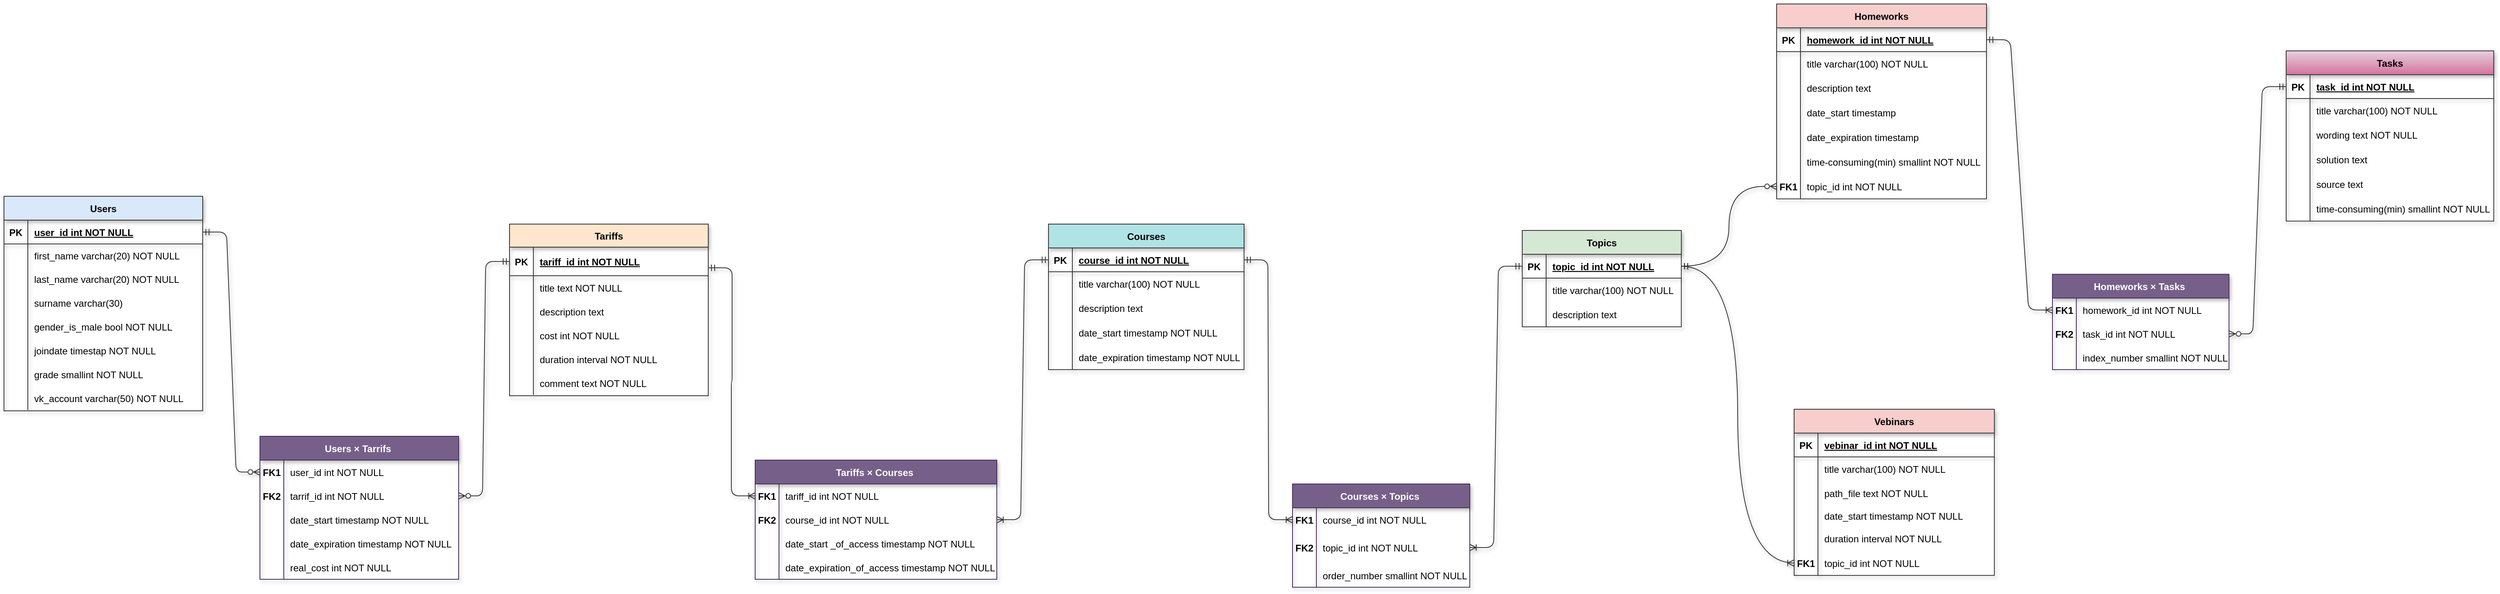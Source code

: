 <mxfile version="24.2.1" type="device" pages="2">
  <diagram id="R2lEEEUBdFMjLlhIrx00" name="ER-logical">
    <mxGraphModel dx="3047" dy="1800" grid="0" gridSize="10" guides="1" tooltips="1" connect="1" arrows="1" fold="1" page="0" pageScale="1" pageWidth="850" pageHeight="1100" math="0" shadow="0" extFonts="Permanent Marker^https://fonts.googleapis.com/css?family=Permanent+Marker">
      <root>
        <mxCell id="0" />
        <mxCell id="1" parent="0" />
        <mxCell id="C-vyLk0tnHw3VtMMgP7b-1" value="" style="edgeStyle=entityRelationEdgeStyle;endArrow=ERzeroToMany;startArrow=ERmandOne;endFill=0;startFill=0;entryX=0;entryY=0.5;entryDx=0;entryDy=0;strokeColor=#333333;shadow=1;" parent="1" source="C-vyLk0tnHw3VtMMgP7b-24" target="4jbiDZdzzQOpLpc6yamV-29" edge="1">
          <mxGeometry width="100" height="100" relative="1" as="geometry">
            <mxPoint x="290" y="346" as="sourcePoint" />
            <mxPoint x="360" y="131" as="targetPoint" />
            <Array as="points">
              <mxPoint x="333" y="216" />
              <mxPoint x="350" y="138" />
              <mxPoint x="-10" y="268" />
            </Array>
          </mxGeometry>
        </mxCell>
        <mxCell id="C-vyLk0tnHw3VtMMgP7b-13" value="Courses" style="shape=table;startSize=30;container=1;collapsible=1;childLayout=tableLayout;fixedRows=1;rowLines=0;fontStyle=1;align=center;resizeLast=1;strokeColor=#333333;shadow=1;fillColor=#b0e3e6;" parent="1" vertex="1">
          <mxGeometry x="1023" y="44.96" width="246.021" height="183.216" as="geometry" />
        </mxCell>
        <mxCell id="C-vyLk0tnHw3VtMMgP7b-14" value="" style="shape=partialRectangle;collapsible=0;dropTarget=0;pointerEvents=0;fillColor=none;points=[[0,0.5],[1,0.5]];portConstraint=eastwest;top=0;left=0;right=0;bottom=1;strokeColor=#333333;shadow=1;" parent="C-vyLk0tnHw3VtMMgP7b-13" vertex="1">
          <mxGeometry y="30" width="246.021" height="30" as="geometry" />
        </mxCell>
        <mxCell id="C-vyLk0tnHw3VtMMgP7b-15" value="PK" style="shape=partialRectangle;overflow=hidden;connectable=0;fillColor=none;top=0;left=0;bottom=0;right=0;fontStyle=1;strokeColor=#333333;shadow=1;" parent="C-vyLk0tnHw3VtMMgP7b-14" vertex="1">
          <mxGeometry width="30" height="30" as="geometry">
            <mxRectangle width="30" height="30" as="alternateBounds" />
          </mxGeometry>
        </mxCell>
        <mxCell id="C-vyLk0tnHw3VtMMgP7b-16" value="course_id int NOT NULL " style="shape=partialRectangle;overflow=hidden;connectable=0;fillColor=none;top=0;left=0;bottom=0;right=0;align=left;spacingLeft=6;fontStyle=5;strokeColor=#333333;shadow=1;" parent="C-vyLk0tnHw3VtMMgP7b-14" vertex="1">
          <mxGeometry x="30" width="216.021" height="30" as="geometry">
            <mxRectangle width="216.021" height="30" as="alternateBounds" />
          </mxGeometry>
        </mxCell>
        <mxCell id="C-vyLk0tnHw3VtMMgP7b-17" value="" style="shape=partialRectangle;collapsible=0;dropTarget=0;pointerEvents=0;fillColor=none;points=[[0,0.5],[1,0.5]];portConstraint=eastwest;top=0;left=0;right=0;bottom=0;strokeColor=#333333;shadow=1;" parent="C-vyLk0tnHw3VtMMgP7b-13" vertex="1">
          <mxGeometry y="60" width="246.021" height="30" as="geometry" />
        </mxCell>
        <mxCell id="C-vyLk0tnHw3VtMMgP7b-18" value="" style="shape=partialRectangle;overflow=hidden;connectable=0;fillColor=none;top=0;left=0;bottom=0;right=0;strokeColor=#333333;shadow=1;" parent="C-vyLk0tnHw3VtMMgP7b-17" vertex="1">
          <mxGeometry width="30" height="30" as="geometry">
            <mxRectangle width="30" height="30" as="alternateBounds" />
          </mxGeometry>
        </mxCell>
        <mxCell id="C-vyLk0tnHw3VtMMgP7b-19" value="title varchar(100) NOT NULL" style="shape=partialRectangle;overflow=hidden;connectable=0;fillColor=none;top=0;left=0;bottom=0;right=0;align=left;spacingLeft=6;strokeColor=#333333;shadow=1;" parent="C-vyLk0tnHw3VtMMgP7b-17" vertex="1">
          <mxGeometry x="30" width="216.021" height="30" as="geometry">
            <mxRectangle width="216.021" height="30" as="alternateBounds" />
          </mxGeometry>
        </mxCell>
        <mxCell id="C-vyLk0tnHw3VtMMgP7b-20" value="" style="shape=partialRectangle;collapsible=0;dropTarget=0;pointerEvents=0;fillColor=none;points=[[0,0.5],[1,0.5]];portConstraint=eastwest;top=0;left=0;right=0;bottom=0;strokeColor=#333333;shadow=1;" parent="C-vyLk0tnHw3VtMMgP7b-13" vertex="1">
          <mxGeometry y="90" width="246.021" height="31" as="geometry" />
        </mxCell>
        <mxCell id="C-vyLk0tnHw3VtMMgP7b-21" value="" style="shape=partialRectangle;overflow=hidden;connectable=0;fillColor=none;top=0;left=0;bottom=0;right=0;strokeColor=#333333;shadow=1;" parent="C-vyLk0tnHw3VtMMgP7b-20" vertex="1">
          <mxGeometry width="30" height="31" as="geometry">
            <mxRectangle width="30" height="31" as="alternateBounds" />
          </mxGeometry>
        </mxCell>
        <mxCell id="C-vyLk0tnHw3VtMMgP7b-22" value="description text" style="shape=partialRectangle;overflow=hidden;connectable=0;fillColor=none;top=0;left=0;bottom=0;right=0;align=left;spacingLeft=6;strokeColor=#333333;shadow=1;" parent="C-vyLk0tnHw3VtMMgP7b-20" vertex="1">
          <mxGeometry x="30" width="216.021" height="31" as="geometry">
            <mxRectangle width="216.021" height="31" as="alternateBounds" />
          </mxGeometry>
        </mxCell>
        <mxCell id="4jbiDZdzzQOpLpc6yamV-64" style="shape=partialRectangle;collapsible=0;dropTarget=0;pointerEvents=0;fillColor=none;points=[[0,0.5],[1,0.5]];portConstraint=eastwest;top=0;left=0;right=0;bottom=0;strokeColor=#333333;shadow=1;" parent="C-vyLk0tnHw3VtMMgP7b-13" vertex="1">
          <mxGeometry y="121" width="246.021" height="31" as="geometry" />
        </mxCell>
        <mxCell id="4jbiDZdzzQOpLpc6yamV-65" style="shape=partialRectangle;overflow=hidden;connectable=0;fillColor=none;top=0;left=0;bottom=0;right=0;strokeColor=#333333;shadow=1;" parent="4jbiDZdzzQOpLpc6yamV-64" vertex="1">
          <mxGeometry width="30" height="31" as="geometry">
            <mxRectangle width="30" height="31" as="alternateBounds" />
          </mxGeometry>
        </mxCell>
        <mxCell id="4jbiDZdzzQOpLpc6yamV-66" value="date_start timestamp NOT NULL" style="shape=partialRectangle;overflow=hidden;connectable=0;fillColor=none;top=0;left=0;bottom=0;right=0;align=left;spacingLeft=6;strokeColor=#333333;shadow=1;" parent="4jbiDZdzzQOpLpc6yamV-64" vertex="1">
          <mxGeometry x="30" width="216.021" height="31" as="geometry">
            <mxRectangle width="216.021" height="31" as="alternateBounds" />
          </mxGeometry>
        </mxCell>
        <mxCell id="4jbiDZdzzQOpLpc6yamV-67" style="shape=partialRectangle;collapsible=0;dropTarget=0;pointerEvents=0;fillColor=none;points=[[0,0.5],[1,0.5]];portConstraint=eastwest;top=0;left=0;right=0;bottom=0;strokeColor=#333333;shadow=1;" parent="C-vyLk0tnHw3VtMMgP7b-13" vertex="1">
          <mxGeometry y="152" width="246.021" height="31" as="geometry" />
        </mxCell>
        <mxCell id="4jbiDZdzzQOpLpc6yamV-68" style="shape=partialRectangle;overflow=hidden;connectable=0;fillColor=none;top=0;left=0;bottom=0;right=0;strokeColor=#333333;shadow=1;" parent="4jbiDZdzzQOpLpc6yamV-67" vertex="1">
          <mxGeometry width="30" height="31" as="geometry">
            <mxRectangle width="30" height="31" as="alternateBounds" />
          </mxGeometry>
        </mxCell>
        <mxCell id="4jbiDZdzzQOpLpc6yamV-69" value="date_expiration timestamp NOT NULL" style="shape=partialRectangle;overflow=hidden;connectable=0;fillColor=none;top=0;left=0;bottom=0;right=0;align=left;spacingLeft=6;strokeColor=#333333;shadow=1;" parent="4jbiDZdzzQOpLpc6yamV-67" vertex="1">
          <mxGeometry x="30" width="216.021" height="31" as="geometry">
            <mxRectangle width="216.021" height="31" as="alternateBounds" />
          </mxGeometry>
        </mxCell>
        <mxCell id="4jbiDZdzzQOpLpc6yamV-105" value="Topics" style="shape=table;startSize=30;container=1;collapsible=1;childLayout=tableLayout;fixedRows=1;rowLines=0;fontStyle=1;align=center;resizeLast=1;strokeColor=#333333;shadow=1;fillColor=#d5e8d4;perimeterSpacing=6;" parent="1" vertex="1">
          <mxGeometry x="1619" y="53" width="200.111" height="121.216" as="geometry" />
        </mxCell>
        <mxCell id="4jbiDZdzzQOpLpc6yamV-106" value="" style="shape=partialRectangle;collapsible=0;dropTarget=0;pointerEvents=0;fillColor=none;points=[[0,0.5],[1,0.5]];portConstraint=eastwest;top=0;left=0;right=0;bottom=1;strokeColor=#333333;shadow=1;" parent="4jbiDZdzzQOpLpc6yamV-105" vertex="1">
          <mxGeometry y="30" width="200.111" height="30" as="geometry" />
        </mxCell>
        <mxCell id="4jbiDZdzzQOpLpc6yamV-107" value="PK" style="shape=partialRectangle;overflow=hidden;connectable=0;fillColor=none;top=0;left=0;bottom=0;right=0;fontStyle=1;strokeColor=#333333;shadow=1;" parent="4jbiDZdzzQOpLpc6yamV-106" vertex="1">
          <mxGeometry width="30" height="30" as="geometry">
            <mxRectangle width="30" height="30" as="alternateBounds" />
          </mxGeometry>
        </mxCell>
        <mxCell id="4jbiDZdzzQOpLpc6yamV-108" value="topic_id int NOT NULL " style="shape=partialRectangle;overflow=hidden;connectable=0;fillColor=none;top=0;left=0;bottom=0;right=0;align=left;spacingLeft=6;fontStyle=5;strokeColor=#333333;shadow=1;" parent="4jbiDZdzzQOpLpc6yamV-106" vertex="1">
          <mxGeometry x="30" width="170.111" height="30" as="geometry">
            <mxRectangle width="170.111" height="30" as="alternateBounds" />
          </mxGeometry>
        </mxCell>
        <mxCell id="4jbiDZdzzQOpLpc6yamV-109" value="" style="shape=partialRectangle;collapsible=0;dropTarget=0;pointerEvents=0;fillColor=none;points=[[0,0.5],[1,0.5]];portConstraint=eastwest;top=0;left=0;right=0;bottom=0;strokeColor=#333333;shadow=1;" parent="4jbiDZdzzQOpLpc6yamV-105" vertex="1">
          <mxGeometry y="60" width="200.111" height="30" as="geometry" />
        </mxCell>
        <mxCell id="4jbiDZdzzQOpLpc6yamV-110" value="" style="shape=partialRectangle;overflow=hidden;connectable=0;fillColor=none;top=0;left=0;bottom=0;right=0;strokeColor=#333333;shadow=1;" parent="4jbiDZdzzQOpLpc6yamV-109" vertex="1">
          <mxGeometry width="30" height="30" as="geometry">
            <mxRectangle width="30" height="30" as="alternateBounds" />
          </mxGeometry>
        </mxCell>
        <mxCell id="4jbiDZdzzQOpLpc6yamV-111" value="title varchar(100) NOT NULL" style="shape=partialRectangle;overflow=hidden;connectable=0;fillColor=none;top=0;left=0;bottom=0;right=0;align=left;spacingLeft=6;strokeColor=#333333;shadow=1;" parent="4jbiDZdzzQOpLpc6yamV-109" vertex="1">
          <mxGeometry x="30" width="170.111" height="30" as="geometry">
            <mxRectangle width="170.111" height="30" as="alternateBounds" />
          </mxGeometry>
        </mxCell>
        <mxCell id="4jbiDZdzzQOpLpc6yamV-112" value="" style="shape=partialRectangle;collapsible=0;dropTarget=0;pointerEvents=0;fillColor=none;points=[[0,0.5],[1,0.5]];portConstraint=eastwest;top=0;left=0;right=0;bottom=0;strokeColor=#333333;shadow=1;" parent="4jbiDZdzzQOpLpc6yamV-105" vertex="1">
          <mxGeometry y="90" width="200.111" height="31" as="geometry" />
        </mxCell>
        <mxCell id="4jbiDZdzzQOpLpc6yamV-113" value="" style="shape=partialRectangle;overflow=hidden;connectable=0;fillColor=none;top=0;left=0;bottom=0;right=0;strokeColor=#333333;shadow=1;" parent="4jbiDZdzzQOpLpc6yamV-112" vertex="1">
          <mxGeometry width="30" height="31" as="geometry">
            <mxRectangle width="30" height="31" as="alternateBounds" />
          </mxGeometry>
        </mxCell>
        <mxCell id="4jbiDZdzzQOpLpc6yamV-114" value="description text" style="shape=partialRectangle;overflow=hidden;connectable=0;fillColor=none;top=0;left=0;bottom=0;right=0;align=left;spacingLeft=6;strokeColor=#333333;shadow=1;" parent="4jbiDZdzzQOpLpc6yamV-112" vertex="1">
          <mxGeometry x="30" width="170.111" height="31" as="geometry">
            <mxRectangle width="170.111" height="31" as="alternateBounds" />
          </mxGeometry>
        </mxCell>
        <mxCell id="4jbiDZdzzQOpLpc6yamV-127" value="Homeworks" style="shape=table;startSize=30;container=1;collapsible=1;childLayout=tableLayout;fixedRows=1;rowLines=0;fontStyle=1;align=center;resizeLast=1;shadow=1;fillColor=#f8cecc;strokeColor=#333333;" parent="1" vertex="1">
          <mxGeometry x="1939" y="-232" width="264" height="245.22" as="geometry" />
        </mxCell>
        <mxCell id="4jbiDZdzzQOpLpc6yamV-128" value="" style="shape=partialRectangle;collapsible=0;dropTarget=0;pointerEvents=0;fillColor=none;points=[[0,0.5],[1,0.5]];portConstraint=eastwest;top=0;left=0;right=0;bottom=1;strokeColor=#333333;shadow=1;" parent="4jbiDZdzzQOpLpc6yamV-127" vertex="1">
          <mxGeometry y="30" width="264" height="30" as="geometry" />
        </mxCell>
        <mxCell id="4jbiDZdzzQOpLpc6yamV-129" value="PK" style="shape=partialRectangle;overflow=hidden;connectable=0;fillColor=none;top=0;left=0;bottom=0;right=0;fontStyle=1;strokeColor=#333333;shadow=1;" parent="4jbiDZdzzQOpLpc6yamV-128" vertex="1">
          <mxGeometry width="30" height="30" as="geometry">
            <mxRectangle width="30" height="30" as="alternateBounds" />
          </mxGeometry>
        </mxCell>
        <mxCell id="4jbiDZdzzQOpLpc6yamV-130" value="homework_id int NOT NULL " style="shape=partialRectangle;overflow=hidden;connectable=0;fillColor=none;top=0;left=0;bottom=0;right=0;align=left;spacingLeft=6;fontStyle=5;strokeColor=#333333;shadow=1;" parent="4jbiDZdzzQOpLpc6yamV-128" vertex="1">
          <mxGeometry x="30" width="234" height="30" as="geometry">
            <mxRectangle width="234" height="30" as="alternateBounds" />
          </mxGeometry>
        </mxCell>
        <mxCell id="4jbiDZdzzQOpLpc6yamV-131" value="" style="shape=partialRectangle;collapsible=0;dropTarget=0;pointerEvents=0;fillColor=none;points=[[0,0.5],[1,0.5]];portConstraint=eastwest;top=0;left=0;right=0;bottom=0;strokeColor=#333333;shadow=1;" parent="4jbiDZdzzQOpLpc6yamV-127" vertex="1">
          <mxGeometry y="60" width="264" height="30" as="geometry" />
        </mxCell>
        <mxCell id="4jbiDZdzzQOpLpc6yamV-132" value="" style="shape=partialRectangle;overflow=hidden;connectable=0;fillColor=none;top=0;left=0;bottom=0;right=0;strokeColor=#333333;shadow=1;" parent="4jbiDZdzzQOpLpc6yamV-131" vertex="1">
          <mxGeometry width="30" height="30" as="geometry">
            <mxRectangle width="30" height="30" as="alternateBounds" />
          </mxGeometry>
        </mxCell>
        <mxCell id="4jbiDZdzzQOpLpc6yamV-133" value="title varchar(100) NOT NULL" style="shape=partialRectangle;overflow=hidden;connectable=0;fillColor=none;top=0;left=0;bottom=0;right=0;align=left;spacingLeft=6;strokeColor=#333333;shadow=1;" parent="4jbiDZdzzQOpLpc6yamV-131" vertex="1">
          <mxGeometry x="30" width="234" height="30" as="geometry">
            <mxRectangle width="234" height="30" as="alternateBounds" />
          </mxGeometry>
        </mxCell>
        <mxCell id="4jbiDZdzzQOpLpc6yamV-134" value="" style="shape=partialRectangle;collapsible=0;dropTarget=0;pointerEvents=0;fillColor=none;points=[[0,0.5],[1,0.5]];portConstraint=eastwest;top=0;left=0;right=0;bottom=0;strokeColor=#333333;shadow=1;" parent="4jbiDZdzzQOpLpc6yamV-127" vertex="1">
          <mxGeometry y="90" width="264" height="31" as="geometry" />
        </mxCell>
        <mxCell id="4jbiDZdzzQOpLpc6yamV-135" value="" style="shape=partialRectangle;overflow=hidden;connectable=0;fillColor=none;top=0;left=0;bottom=0;right=0;strokeColor=#333333;shadow=1;" parent="4jbiDZdzzQOpLpc6yamV-134" vertex="1">
          <mxGeometry width="30" height="31" as="geometry">
            <mxRectangle width="30" height="31" as="alternateBounds" />
          </mxGeometry>
        </mxCell>
        <mxCell id="4jbiDZdzzQOpLpc6yamV-136" value="description text" style="shape=partialRectangle;overflow=hidden;connectable=0;fillColor=none;top=0;left=0;bottom=0;right=0;align=left;spacingLeft=6;strokeColor=#333333;shadow=1;" parent="4jbiDZdzzQOpLpc6yamV-134" vertex="1">
          <mxGeometry x="30" width="234" height="31" as="geometry">
            <mxRectangle width="234" height="31" as="alternateBounds" />
          </mxGeometry>
        </mxCell>
        <mxCell id="4jbiDZdzzQOpLpc6yamV-137" style="shape=partialRectangle;collapsible=0;dropTarget=0;pointerEvents=0;fillColor=none;points=[[0,0.5],[1,0.5]];portConstraint=eastwest;top=0;left=0;right=0;bottom=0;strokeColor=#333333;shadow=1;" parent="4jbiDZdzzQOpLpc6yamV-127" vertex="1">
          <mxGeometry y="121" width="264" height="31" as="geometry" />
        </mxCell>
        <mxCell id="4jbiDZdzzQOpLpc6yamV-138" style="shape=partialRectangle;overflow=hidden;connectable=0;fillColor=none;top=0;left=0;bottom=0;right=0;strokeColor=#333333;shadow=1;" parent="4jbiDZdzzQOpLpc6yamV-137" vertex="1">
          <mxGeometry width="30" height="31" as="geometry">
            <mxRectangle width="30" height="31" as="alternateBounds" />
          </mxGeometry>
        </mxCell>
        <mxCell id="4jbiDZdzzQOpLpc6yamV-139" value="date_start timestamp" style="shape=partialRectangle;overflow=hidden;connectable=0;fillColor=none;top=0;left=0;bottom=0;right=0;align=left;spacingLeft=6;strokeColor=#333333;shadow=1;" parent="4jbiDZdzzQOpLpc6yamV-137" vertex="1">
          <mxGeometry x="30" width="234" height="31" as="geometry">
            <mxRectangle width="234" height="31" as="alternateBounds" />
          </mxGeometry>
        </mxCell>
        <mxCell id="4jbiDZdzzQOpLpc6yamV-140" style="shape=partialRectangle;collapsible=0;dropTarget=0;pointerEvents=0;fillColor=none;points=[[0,0.5],[1,0.5]];portConstraint=eastwest;top=0;left=0;right=0;bottom=0;strokeColor=#333333;shadow=1;" parent="4jbiDZdzzQOpLpc6yamV-127" vertex="1">
          <mxGeometry y="152" width="264" height="31" as="geometry" />
        </mxCell>
        <mxCell id="4jbiDZdzzQOpLpc6yamV-141" style="shape=partialRectangle;overflow=hidden;connectable=0;fillColor=none;top=0;left=0;bottom=0;right=0;strokeColor=#333333;shadow=1;" parent="4jbiDZdzzQOpLpc6yamV-140" vertex="1">
          <mxGeometry width="30" height="31" as="geometry">
            <mxRectangle width="30" height="31" as="alternateBounds" />
          </mxGeometry>
        </mxCell>
        <mxCell id="4jbiDZdzzQOpLpc6yamV-142" value="date_expiration timestamp" style="shape=partialRectangle;overflow=hidden;connectable=0;fillColor=none;top=0;left=0;bottom=0;right=0;align=left;spacingLeft=6;strokeColor=#333333;shadow=1;" parent="4jbiDZdzzQOpLpc6yamV-140" vertex="1">
          <mxGeometry x="30" width="234" height="31" as="geometry">
            <mxRectangle width="234" height="31" as="alternateBounds" />
          </mxGeometry>
        </mxCell>
        <mxCell id="t2Yz8JFwzZP5bNvqEuDU-12" style="shape=partialRectangle;collapsible=0;dropTarget=0;pointerEvents=0;fillColor=none;points=[[0,0.5],[1,0.5]];portConstraint=eastwest;top=0;left=0;right=0;bottom=0;strokeColor=#333333;shadow=1;" parent="4jbiDZdzzQOpLpc6yamV-127" vertex="1">
          <mxGeometry y="183" width="264" height="31" as="geometry" />
        </mxCell>
        <mxCell id="t2Yz8JFwzZP5bNvqEuDU-13" style="shape=partialRectangle;overflow=hidden;connectable=0;fillColor=none;top=0;left=0;bottom=0;right=0;strokeColor=#333333;shadow=1;" parent="t2Yz8JFwzZP5bNvqEuDU-12" vertex="1">
          <mxGeometry width="30" height="31" as="geometry">
            <mxRectangle width="30" height="31" as="alternateBounds" />
          </mxGeometry>
        </mxCell>
        <mxCell id="t2Yz8JFwzZP5bNvqEuDU-14" value="time-consuming(min) smallint NOT NULL" style="shape=partialRectangle;overflow=hidden;connectable=0;fillColor=none;top=0;left=0;bottom=0;right=0;align=left;spacingLeft=6;strokeColor=#333333;shadow=1;" parent="t2Yz8JFwzZP5bNvqEuDU-12" vertex="1">
          <mxGeometry x="30" width="234" height="31" as="geometry">
            <mxRectangle width="234" height="31" as="alternateBounds" />
          </mxGeometry>
        </mxCell>
        <mxCell id="4jbiDZdzzQOpLpc6yamV-181" style="shape=partialRectangle;collapsible=0;dropTarget=0;pointerEvents=0;fillColor=none;points=[[0,0.5],[1,0.5]];portConstraint=eastwest;top=0;left=0;right=0;bottom=0;strokeColor=#333333;shadow=1;" parent="4jbiDZdzzQOpLpc6yamV-127" vertex="1">
          <mxGeometry y="214" width="264" height="31" as="geometry" />
        </mxCell>
        <mxCell id="4jbiDZdzzQOpLpc6yamV-182" value="FK1" style="shape=partialRectangle;overflow=hidden;connectable=0;fillColor=none;top=0;left=0;bottom=0;right=0;fontStyle=1;strokeColor=#333333;shadow=1;" parent="4jbiDZdzzQOpLpc6yamV-181" vertex="1">
          <mxGeometry width="30" height="31" as="geometry">
            <mxRectangle width="30" height="31" as="alternateBounds" />
          </mxGeometry>
        </mxCell>
        <mxCell id="4jbiDZdzzQOpLpc6yamV-183" value="topic_id int NOT NULL" style="shape=partialRectangle;overflow=hidden;connectable=0;fillColor=none;top=0;left=0;bottom=0;right=0;align=left;spacingLeft=6;strokeColor=#333333;shadow=1;" parent="4jbiDZdzzQOpLpc6yamV-181" vertex="1">
          <mxGeometry x="30" width="234" height="31" as="geometry">
            <mxRectangle width="234" height="31" as="alternateBounds" />
          </mxGeometry>
        </mxCell>
        <mxCell id="4jbiDZdzzQOpLpc6yamV-146" value="Vebinars" style="shape=table;startSize=30;container=1;collapsible=1;childLayout=tableLayout;fixedRows=1;rowLines=0;fontStyle=1;align=center;resizeLast=1;strokeColor=#333333;shadow=1;fillColor=#f8cecc;" parent="1" vertex="1">
          <mxGeometry x="1961" y="278" width="251.905" height="209.097" as="geometry" />
        </mxCell>
        <mxCell id="4jbiDZdzzQOpLpc6yamV-147" value="" style="shape=partialRectangle;collapsible=0;dropTarget=0;pointerEvents=0;fillColor=none;points=[[0,0.5],[1,0.5]];portConstraint=eastwest;top=0;left=0;right=0;bottom=1;strokeColor=#333333;shadow=1;" parent="4jbiDZdzzQOpLpc6yamV-146" vertex="1">
          <mxGeometry y="30" width="251.905" height="30" as="geometry" />
        </mxCell>
        <mxCell id="4jbiDZdzzQOpLpc6yamV-148" value="PK" style="shape=partialRectangle;overflow=hidden;connectable=0;fillColor=none;top=0;left=0;bottom=0;right=0;fontStyle=1;strokeColor=#333333;shadow=1;" parent="4jbiDZdzzQOpLpc6yamV-147" vertex="1">
          <mxGeometry width="30" height="30" as="geometry">
            <mxRectangle width="30" height="30" as="alternateBounds" />
          </mxGeometry>
        </mxCell>
        <mxCell id="4jbiDZdzzQOpLpc6yamV-149" value="vebinar_id int NOT NULL " style="shape=partialRectangle;overflow=hidden;connectable=0;fillColor=none;top=0;left=0;bottom=0;right=0;align=left;spacingLeft=6;fontStyle=5;strokeColor=#333333;shadow=1;" parent="4jbiDZdzzQOpLpc6yamV-147" vertex="1">
          <mxGeometry x="30" width="221.905" height="30" as="geometry">
            <mxRectangle width="221.905" height="30" as="alternateBounds" />
          </mxGeometry>
        </mxCell>
        <mxCell id="4jbiDZdzzQOpLpc6yamV-150" value="" style="shape=partialRectangle;collapsible=0;dropTarget=0;pointerEvents=0;fillColor=none;points=[[0,0.5],[1,0.5]];portConstraint=eastwest;top=0;left=0;right=0;bottom=0;strokeColor=#333333;shadow=1;" parent="4jbiDZdzzQOpLpc6yamV-146" vertex="1">
          <mxGeometry y="60" width="251.905" height="30" as="geometry" />
        </mxCell>
        <mxCell id="4jbiDZdzzQOpLpc6yamV-151" value="" style="shape=partialRectangle;overflow=hidden;connectable=0;fillColor=none;top=0;left=0;bottom=0;right=0;strokeColor=#333333;shadow=1;" parent="4jbiDZdzzQOpLpc6yamV-150" vertex="1">
          <mxGeometry width="30" height="30" as="geometry">
            <mxRectangle width="30" height="30" as="alternateBounds" />
          </mxGeometry>
        </mxCell>
        <mxCell id="4jbiDZdzzQOpLpc6yamV-152" value="title varchar(100) NOT NULL" style="shape=partialRectangle;overflow=hidden;connectable=0;fillColor=none;top=0;left=0;bottom=0;right=0;align=left;spacingLeft=6;strokeColor=#333333;shadow=1;" parent="4jbiDZdzzQOpLpc6yamV-150" vertex="1">
          <mxGeometry x="30" width="221.905" height="30" as="geometry">
            <mxRectangle width="221.905" height="30" as="alternateBounds" />
          </mxGeometry>
        </mxCell>
        <mxCell id="4jbiDZdzzQOpLpc6yamV-153" value="" style="shape=partialRectangle;collapsible=0;dropTarget=0;pointerEvents=0;fillColor=none;points=[[0,0.5],[1,0.5]];portConstraint=eastwest;top=0;left=0;right=0;bottom=0;strokeColor=#333333;shadow=1;" parent="4jbiDZdzzQOpLpc6yamV-146" vertex="1">
          <mxGeometry y="90" width="251.905" height="31" as="geometry" />
        </mxCell>
        <mxCell id="4jbiDZdzzQOpLpc6yamV-154" value="" style="shape=partialRectangle;overflow=hidden;connectable=0;fillColor=none;top=0;left=0;bottom=0;right=0;strokeColor=#333333;shadow=1;" parent="4jbiDZdzzQOpLpc6yamV-153" vertex="1">
          <mxGeometry width="30" height="31" as="geometry">
            <mxRectangle width="30" height="31" as="alternateBounds" />
          </mxGeometry>
        </mxCell>
        <mxCell id="4jbiDZdzzQOpLpc6yamV-155" value="path_file text NOT NULL" style="shape=partialRectangle;overflow=hidden;connectable=0;fillColor=none;top=0;left=0;bottom=0;right=0;align=left;spacingLeft=6;strokeColor=#333333;shadow=1;" parent="4jbiDZdzzQOpLpc6yamV-153" vertex="1">
          <mxGeometry x="30" width="221.905" height="31" as="geometry">
            <mxRectangle width="221.905" height="31" as="alternateBounds" />
          </mxGeometry>
        </mxCell>
        <mxCell id="4jbiDZdzzQOpLpc6yamV-156" style="shape=partialRectangle;collapsible=0;dropTarget=0;pointerEvents=0;fillColor=none;points=[[0,0.5],[1,0.5]];portConstraint=eastwest;top=0;left=0;right=0;bottom=0;strokeColor=#333333;shadow=1;" parent="4jbiDZdzzQOpLpc6yamV-146" vertex="1">
          <mxGeometry y="121" width="251.905" height="26" as="geometry" />
        </mxCell>
        <mxCell id="4jbiDZdzzQOpLpc6yamV-157" style="shape=partialRectangle;overflow=hidden;connectable=0;fillColor=none;top=0;left=0;bottom=0;right=0;strokeColor=#333333;shadow=1;" parent="4jbiDZdzzQOpLpc6yamV-156" vertex="1">
          <mxGeometry width="30" height="26" as="geometry">
            <mxRectangle width="30" height="26" as="alternateBounds" />
          </mxGeometry>
        </mxCell>
        <mxCell id="4jbiDZdzzQOpLpc6yamV-158" value="date_start timestamp NOT NULL" style="shape=partialRectangle;overflow=hidden;connectable=0;fillColor=none;top=0;left=0;bottom=0;right=0;align=left;spacingLeft=6;strokeColor=#333333;shadow=1;" parent="4jbiDZdzzQOpLpc6yamV-156" vertex="1">
          <mxGeometry x="30" width="221.905" height="26" as="geometry">
            <mxRectangle width="221.905" height="26" as="alternateBounds" />
          </mxGeometry>
        </mxCell>
        <mxCell id="4jbiDZdzzQOpLpc6yamV-159" style="shape=partialRectangle;collapsible=0;dropTarget=0;pointerEvents=0;fillColor=none;points=[[0,0.5],[1,0.5]];portConstraint=eastwest;top=0;left=0;right=0;bottom=0;strokeColor=#333333;shadow=1;" parent="4jbiDZdzzQOpLpc6yamV-146" vertex="1">
          <mxGeometry y="147" width="251.905" height="31" as="geometry" />
        </mxCell>
        <mxCell id="4jbiDZdzzQOpLpc6yamV-160" style="shape=partialRectangle;overflow=hidden;connectable=0;fillColor=none;top=0;left=0;bottom=0;right=0;strokeColor=#333333;shadow=1;" parent="4jbiDZdzzQOpLpc6yamV-159" vertex="1">
          <mxGeometry width="30" height="31" as="geometry">
            <mxRectangle width="30" height="31" as="alternateBounds" />
          </mxGeometry>
        </mxCell>
        <mxCell id="4jbiDZdzzQOpLpc6yamV-161" value="duration interval NOT NULL" style="shape=partialRectangle;overflow=hidden;connectable=0;fillColor=none;top=0;left=0;bottom=0;right=0;align=left;spacingLeft=6;strokeColor=#333333;shadow=1;" parent="4jbiDZdzzQOpLpc6yamV-159" vertex="1">
          <mxGeometry x="30" width="221.905" height="31" as="geometry">
            <mxRectangle width="221.905" height="31" as="alternateBounds" />
          </mxGeometry>
        </mxCell>
        <mxCell id="4jbiDZdzzQOpLpc6yamV-184" style="shape=partialRectangle;collapsible=0;dropTarget=0;pointerEvents=0;fillColor=none;points=[[0,0.5],[1,0.5]];portConstraint=eastwest;top=0;left=0;right=0;bottom=0;strokeColor=#333333;shadow=1;" parent="4jbiDZdzzQOpLpc6yamV-146" vertex="1">
          <mxGeometry y="178" width="251.905" height="31" as="geometry" />
        </mxCell>
        <mxCell id="4jbiDZdzzQOpLpc6yamV-185" value="FK1" style="shape=partialRectangle;overflow=hidden;connectable=0;fillColor=none;top=0;left=0;bottom=0;right=0;fontStyle=1;strokeColor=#333333;shadow=1;" parent="4jbiDZdzzQOpLpc6yamV-184" vertex="1">
          <mxGeometry width="30" height="31" as="geometry">
            <mxRectangle width="30" height="31" as="alternateBounds" />
          </mxGeometry>
        </mxCell>
        <mxCell id="4jbiDZdzzQOpLpc6yamV-186" value="topic_id int NOT NULL" style="shape=partialRectangle;overflow=hidden;connectable=0;fillColor=none;top=0;left=0;bottom=0;right=0;align=left;spacingLeft=6;strokeColor=#333333;shadow=1;" parent="4jbiDZdzzQOpLpc6yamV-184" vertex="1">
          <mxGeometry x="30" width="221.905" height="31" as="geometry">
            <mxRectangle width="221.905" height="31" as="alternateBounds" />
          </mxGeometry>
        </mxCell>
        <mxCell id="4jbiDZdzzQOpLpc6yamV-162" value="Tasks" style="shape=table;startSize=30;container=1;collapsible=1;childLayout=tableLayout;fixedRows=1;rowLines=0;fontStyle=1;align=center;resizeLast=1;shadow=1;fillColor=#e6d0de;strokeColor=#333333;gradientColor=#d5739d;" parent="1" vertex="1">
          <mxGeometry x="2580" y="-173" width="261.154" height="214.216" as="geometry" />
        </mxCell>
        <mxCell id="4jbiDZdzzQOpLpc6yamV-163" value="" style="shape=partialRectangle;collapsible=0;dropTarget=0;pointerEvents=0;fillColor=none;points=[[0,0.5],[1,0.5]];portConstraint=eastwest;top=0;left=0;right=0;bottom=1;strokeColor=#333333;shadow=1;" parent="4jbiDZdzzQOpLpc6yamV-162" vertex="1">
          <mxGeometry y="30" width="261.154" height="30" as="geometry" />
        </mxCell>
        <mxCell id="4jbiDZdzzQOpLpc6yamV-164" value="PK" style="shape=partialRectangle;overflow=hidden;connectable=0;fillColor=none;top=0;left=0;bottom=0;right=0;fontStyle=1;strokeColor=#333333;shadow=1;" parent="4jbiDZdzzQOpLpc6yamV-163" vertex="1">
          <mxGeometry width="30" height="30" as="geometry">
            <mxRectangle width="30" height="30" as="alternateBounds" />
          </mxGeometry>
        </mxCell>
        <mxCell id="4jbiDZdzzQOpLpc6yamV-165" value="task_id int NOT NULL " style="shape=partialRectangle;overflow=hidden;connectable=0;fillColor=none;top=0;left=0;bottom=0;right=0;align=left;spacingLeft=6;fontStyle=5;strokeColor=#333333;shadow=1;" parent="4jbiDZdzzQOpLpc6yamV-163" vertex="1">
          <mxGeometry x="30" width="231.154" height="30" as="geometry">
            <mxRectangle width="231.154" height="30" as="alternateBounds" />
          </mxGeometry>
        </mxCell>
        <mxCell id="4jbiDZdzzQOpLpc6yamV-166" value="" style="shape=partialRectangle;collapsible=0;dropTarget=0;pointerEvents=0;fillColor=none;points=[[0,0.5],[1,0.5]];portConstraint=eastwest;top=0;left=0;right=0;bottom=0;strokeColor=#333333;shadow=1;" parent="4jbiDZdzzQOpLpc6yamV-162" vertex="1">
          <mxGeometry y="60" width="261.154" height="30" as="geometry" />
        </mxCell>
        <mxCell id="4jbiDZdzzQOpLpc6yamV-167" value="" style="shape=partialRectangle;overflow=hidden;connectable=0;fillColor=none;top=0;left=0;bottom=0;right=0;strokeColor=#333333;shadow=1;" parent="4jbiDZdzzQOpLpc6yamV-166" vertex="1">
          <mxGeometry width="30" height="30" as="geometry">
            <mxRectangle width="30" height="30" as="alternateBounds" />
          </mxGeometry>
        </mxCell>
        <mxCell id="4jbiDZdzzQOpLpc6yamV-168" value="title varchar(100) NOT NULL" style="shape=partialRectangle;overflow=hidden;connectable=0;fillColor=none;top=0;left=0;bottom=0;right=0;align=left;spacingLeft=6;strokeColor=#333333;shadow=1;" parent="4jbiDZdzzQOpLpc6yamV-166" vertex="1">
          <mxGeometry x="30" width="231.154" height="30" as="geometry">
            <mxRectangle width="231.154" height="30" as="alternateBounds" />
          </mxGeometry>
        </mxCell>
        <mxCell id="4jbiDZdzzQOpLpc6yamV-169" value="" style="shape=partialRectangle;collapsible=0;dropTarget=0;pointerEvents=0;fillColor=none;points=[[0,0.5],[1,0.5]];portConstraint=eastwest;top=0;left=0;right=0;bottom=0;strokeColor=#333333;shadow=1;" parent="4jbiDZdzzQOpLpc6yamV-162" vertex="1">
          <mxGeometry y="90" width="261.154" height="31" as="geometry" />
        </mxCell>
        <mxCell id="4jbiDZdzzQOpLpc6yamV-170" value="" style="shape=partialRectangle;overflow=hidden;connectable=0;fillColor=none;top=0;left=0;bottom=0;right=0;strokeColor=#333333;shadow=1;" parent="4jbiDZdzzQOpLpc6yamV-169" vertex="1">
          <mxGeometry width="30" height="31" as="geometry">
            <mxRectangle width="30" height="31" as="alternateBounds" />
          </mxGeometry>
        </mxCell>
        <mxCell id="4jbiDZdzzQOpLpc6yamV-171" value="wording text NOT NULL" style="shape=partialRectangle;overflow=hidden;connectable=0;fillColor=none;top=0;left=0;bottom=0;right=0;align=left;spacingLeft=6;strokeColor=#333333;shadow=1;" parent="4jbiDZdzzQOpLpc6yamV-169" vertex="1">
          <mxGeometry x="30" width="231.154" height="31" as="geometry">
            <mxRectangle width="231.154" height="31" as="alternateBounds" />
          </mxGeometry>
        </mxCell>
        <mxCell id="4jbiDZdzzQOpLpc6yamV-172" style="shape=partialRectangle;collapsible=0;dropTarget=0;pointerEvents=0;fillColor=none;points=[[0,0.5],[1,0.5]];portConstraint=eastwest;top=0;left=0;right=0;bottom=0;strokeColor=#333333;shadow=1;" parent="4jbiDZdzzQOpLpc6yamV-162" vertex="1">
          <mxGeometry y="121" width="261.154" height="31" as="geometry" />
        </mxCell>
        <mxCell id="4jbiDZdzzQOpLpc6yamV-173" style="shape=partialRectangle;overflow=hidden;connectable=0;fillColor=none;top=0;left=0;bottom=0;right=0;strokeColor=#333333;shadow=1;" parent="4jbiDZdzzQOpLpc6yamV-172" vertex="1">
          <mxGeometry width="30" height="31" as="geometry">
            <mxRectangle width="30" height="31" as="alternateBounds" />
          </mxGeometry>
        </mxCell>
        <mxCell id="4jbiDZdzzQOpLpc6yamV-174" value="solution text" style="shape=partialRectangle;overflow=hidden;connectable=0;fillColor=none;top=0;left=0;bottom=0;right=0;align=left;spacingLeft=6;strokeColor=#333333;shadow=1;" parent="4jbiDZdzzQOpLpc6yamV-172" vertex="1">
          <mxGeometry x="30" width="231.154" height="31" as="geometry">
            <mxRectangle width="231.154" height="31" as="alternateBounds" />
          </mxGeometry>
        </mxCell>
        <mxCell id="4jbiDZdzzQOpLpc6yamV-175" style="shape=partialRectangle;collapsible=0;dropTarget=0;pointerEvents=0;fillColor=none;points=[[0,0.5],[1,0.5]];portConstraint=eastwest;top=0;left=0;right=0;bottom=0;strokeColor=#333333;shadow=1;" parent="4jbiDZdzzQOpLpc6yamV-162" vertex="1">
          <mxGeometry y="152" width="261.154" height="31" as="geometry" />
        </mxCell>
        <mxCell id="4jbiDZdzzQOpLpc6yamV-176" style="shape=partialRectangle;overflow=hidden;connectable=0;fillColor=none;top=0;left=0;bottom=0;right=0;strokeColor=#333333;shadow=1;" parent="4jbiDZdzzQOpLpc6yamV-175" vertex="1">
          <mxGeometry width="30" height="31" as="geometry">
            <mxRectangle width="30" height="31" as="alternateBounds" />
          </mxGeometry>
        </mxCell>
        <mxCell id="4jbiDZdzzQOpLpc6yamV-177" value="source text" style="shape=partialRectangle;overflow=hidden;connectable=0;fillColor=none;top=0;left=0;bottom=0;right=0;align=left;spacingLeft=6;strokeColor=#333333;shadow=1;" parent="4jbiDZdzzQOpLpc6yamV-175" vertex="1">
          <mxGeometry x="30" width="231.154" height="31" as="geometry">
            <mxRectangle width="231.154" height="31" as="alternateBounds" />
          </mxGeometry>
        </mxCell>
        <mxCell id="4jbiDZdzzQOpLpc6yamV-199" style="shape=partialRectangle;collapsible=0;dropTarget=0;pointerEvents=0;fillColor=none;points=[[0,0.5],[1,0.5]];portConstraint=eastwest;top=0;left=0;right=0;bottom=0;strokeColor=#333333;shadow=1;" parent="4jbiDZdzzQOpLpc6yamV-162" vertex="1">
          <mxGeometry y="183" width="261.154" height="31" as="geometry" />
        </mxCell>
        <mxCell id="4jbiDZdzzQOpLpc6yamV-200" style="shape=partialRectangle;overflow=hidden;connectable=0;fillColor=none;top=0;left=0;bottom=0;right=0;strokeColor=#333333;shadow=1;" parent="4jbiDZdzzQOpLpc6yamV-199" vertex="1">
          <mxGeometry width="30" height="31" as="geometry">
            <mxRectangle width="30" height="31" as="alternateBounds" />
          </mxGeometry>
        </mxCell>
        <mxCell id="4jbiDZdzzQOpLpc6yamV-201" value="time-consuming(min) smallint NOT NULL" style="shape=partialRectangle;overflow=hidden;connectable=0;fillColor=none;top=0;left=0;bottom=0;right=0;align=left;spacingLeft=6;strokeColor=#333333;shadow=1;" parent="4jbiDZdzzQOpLpc6yamV-199" vertex="1">
          <mxGeometry x="30" width="231.154" height="31" as="geometry">
            <mxRectangle width="231.154" height="31" as="alternateBounds" />
          </mxGeometry>
        </mxCell>
        <mxCell id="4jbiDZdzzQOpLpc6yamV-195" style="edgeStyle=orthogonalEdgeStyle;rounded=0;orthogonalLoop=1;jettySize=auto;html=1;exitX=0;exitY=0.5;exitDx=0;exitDy=0;curved=1;endArrow=ERmandOne;endFill=0;startArrow=ERoneToMany;startFill=0;entryX=1;entryY=0.5;entryDx=0;entryDy=0;strokeColor=#333333;shadow=1;" parent="1" source="4jbiDZdzzQOpLpc6yamV-184" target="4jbiDZdzzQOpLpc6yamV-106" edge="1">
          <mxGeometry relative="1" as="geometry">
            <mxPoint x="1251" y="101" as="targetPoint" />
          </mxGeometry>
        </mxCell>
        <mxCell id="4jbiDZdzzQOpLpc6yamV-196" style="edgeStyle=orthogonalEdgeStyle;rounded=0;orthogonalLoop=1;jettySize=auto;html=1;exitX=0;exitY=0.5;exitDx=0;exitDy=0;curved=1;endArrow=ERmandOne;endFill=0;startArrow=ERzeroToMany;startFill=0;entryX=1;entryY=0.5;entryDx=0;entryDy=0;strokeColor=#333333;shadow=1;" parent="1" source="4jbiDZdzzQOpLpc6yamV-181" target="4jbiDZdzzQOpLpc6yamV-106" edge="1">
          <mxGeometry relative="1" as="geometry">
            <mxPoint x="1337" y="352" as="sourcePoint" />
            <mxPoint x="1244" y="86" as="targetPoint" />
          </mxGeometry>
        </mxCell>
        <mxCell id="4jbiDZdzzQOpLpc6yamV-198" value="" style="edgeStyle=entityRelationEdgeStyle;endArrow=ERmandOne;startArrow=ERoneToMany;endFill=0;startFill=0;exitX=0;exitY=0.5;exitDx=0;exitDy=0;entryX=1;entryY=0.5;entryDx=0;entryDy=0;strokeColor=#333333;shadow=1;" parent="1" source="4jbiDZdzzQOpLpc6yamV-220" target="4jbiDZdzzQOpLpc6yamV-128" edge="1">
          <mxGeometry width="100" height="100" relative="1" as="geometry">
            <mxPoint x="1948" y="151.37" as="sourcePoint" />
            <mxPoint x="2069" y="231.04" as="targetPoint" />
            <Array as="points">
              <mxPoint x="1453" y="392.37" />
              <mxPoint x="1441" y="396.37" />
              <mxPoint x="1458" y="342.37" />
              <mxPoint x="1450" y="405.37" />
              <mxPoint x="1447" y="396.37" />
            </Array>
          </mxGeometry>
        </mxCell>
        <mxCell id="4jbiDZdzzQOpLpc6yamV-206" value="Courses × Topics " style="shape=table;startSize=30;container=1;collapsible=1;childLayout=tableLayout;fixedRows=1;rowLines=0;fontStyle=1;align=center;resizeLast=1;strokeColor=#432D57;shadow=1;fillColor=#76608a;fontColor=#ffffff;" parent="1" vertex="1">
          <mxGeometry x="1330" y="372" width="223" height="130" as="geometry" />
        </mxCell>
        <mxCell id="4jbiDZdzzQOpLpc6yamV-207" value="" style="shape=partialRectangle;collapsible=0;dropTarget=0;pointerEvents=0;fillColor=none;points=[[0,0.5],[1,0.5]];portConstraint=eastwest;top=0;left=0;right=0;bottom=0;strokeColor=#333333;shadow=1;" parent="4jbiDZdzzQOpLpc6yamV-206" vertex="1">
          <mxGeometry y="30" width="223" height="30" as="geometry" />
        </mxCell>
        <mxCell id="4jbiDZdzzQOpLpc6yamV-208" value="FK1" style="shape=partialRectangle;overflow=hidden;connectable=0;fillColor=none;top=0;left=0;bottom=0;right=0;fontStyle=1;strokeColor=#333333;shadow=1;" parent="4jbiDZdzzQOpLpc6yamV-207" vertex="1">
          <mxGeometry width="30" height="30" as="geometry">
            <mxRectangle width="30" height="30" as="alternateBounds" />
          </mxGeometry>
        </mxCell>
        <mxCell id="4jbiDZdzzQOpLpc6yamV-209" value="course_id int NOT NULL" style="shape=partialRectangle;overflow=hidden;connectable=0;fillColor=none;top=0;left=0;bottom=0;right=0;align=left;spacingLeft=6;strokeColor=#333333;shadow=1;" parent="4jbiDZdzzQOpLpc6yamV-207" vertex="1">
          <mxGeometry x="30" width="193" height="30" as="geometry">
            <mxRectangle width="193" height="30" as="alternateBounds" />
          </mxGeometry>
        </mxCell>
        <mxCell id="4jbiDZdzzQOpLpc6yamV-210" value="" style="shape=partialRectangle;collapsible=0;dropTarget=0;pointerEvents=0;fillColor=none;points=[[0,0.5],[1,0.5]];portConstraint=eastwest;top=0;left=0;right=0;bottom=0;strokeColor=#333333;shadow=1;" parent="4jbiDZdzzQOpLpc6yamV-206" vertex="1">
          <mxGeometry y="60" width="223" height="40" as="geometry" />
        </mxCell>
        <mxCell id="4jbiDZdzzQOpLpc6yamV-211" value="FK2" style="shape=partialRectangle;overflow=hidden;connectable=0;fillColor=none;top=0;left=0;bottom=0;right=0;fontStyle=1;strokeColor=#333333;shadow=1;" parent="4jbiDZdzzQOpLpc6yamV-210" vertex="1">
          <mxGeometry width="30" height="40" as="geometry">
            <mxRectangle width="30" height="40" as="alternateBounds" />
          </mxGeometry>
        </mxCell>
        <mxCell id="4jbiDZdzzQOpLpc6yamV-212" value="topic_id int NOT NULL" style="shape=partialRectangle;overflow=hidden;connectable=0;fillColor=none;top=0;left=0;bottom=0;right=0;align=left;spacingLeft=6;strokeColor=#333333;shadow=1;" parent="4jbiDZdzzQOpLpc6yamV-210" vertex="1">
          <mxGeometry x="30" width="193" height="40" as="geometry">
            <mxRectangle width="193" height="40" as="alternateBounds" />
          </mxGeometry>
        </mxCell>
        <mxCell id="t2Yz8JFwzZP5bNvqEuDU-4" style="shape=partialRectangle;collapsible=0;dropTarget=0;pointerEvents=0;fillColor=none;points=[[0,0.5],[1,0.5]];portConstraint=eastwest;top=0;left=0;right=0;bottom=0;strokeColor=#333333;shadow=1;" parent="4jbiDZdzzQOpLpc6yamV-206" vertex="1">
          <mxGeometry y="100" width="223" height="30" as="geometry" />
        </mxCell>
        <mxCell id="t2Yz8JFwzZP5bNvqEuDU-5" style="shape=partialRectangle;overflow=hidden;connectable=0;fillColor=none;top=0;left=0;bottom=0;right=0;fontStyle=1;strokeColor=#333333;shadow=1;" parent="t2Yz8JFwzZP5bNvqEuDU-4" vertex="1">
          <mxGeometry width="30" height="30" as="geometry">
            <mxRectangle width="30" height="30" as="alternateBounds" />
          </mxGeometry>
        </mxCell>
        <mxCell id="t2Yz8JFwzZP5bNvqEuDU-6" value="order_number smallint NOT NULL" style="shape=partialRectangle;overflow=hidden;connectable=0;fillColor=none;top=0;left=0;bottom=0;right=0;align=left;spacingLeft=6;strokeColor=#333333;shadow=1;" parent="t2Yz8JFwzZP5bNvqEuDU-4" vertex="1">
          <mxGeometry x="30" width="193" height="30" as="geometry">
            <mxRectangle width="193" height="30" as="alternateBounds" />
          </mxGeometry>
        </mxCell>
        <mxCell id="4jbiDZdzzQOpLpc6yamV-219" value="Homeworks × Tasks " style="shape=table;startSize=30;container=1;collapsible=1;childLayout=tableLayout;fixedRows=1;rowLines=0;fontStyle=1;align=center;resizeLast=1;strokeColor=#432D57;shadow=1;fillColor=#76608a;fontColor=#ffffff;" parent="1" vertex="1">
          <mxGeometry x="2286" y="108.18" width="222.09" height="120" as="geometry" />
        </mxCell>
        <mxCell id="4jbiDZdzzQOpLpc6yamV-220" value="" style="shape=partialRectangle;collapsible=0;dropTarget=0;pointerEvents=0;fillColor=none;points=[[0,0.5],[1,0.5]];portConstraint=eastwest;top=0;left=0;right=0;bottom=0;strokeColor=#333333;shadow=1;" parent="4jbiDZdzzQOpLpc6yamV-219" vertex="1">
          <mxGeometry y="30" width="222.09" height="30" as="geometry" />
        </mxCell>
        <mxCell id="4jbiDZdzzQOpLpc6yamV-221" value="FK1" style="shape=partialRectangle;overflow=hidden;connectable=0;fillColor=none;top=0;left=0;bottom=0;right=0;fontStyle=1;strokeColor=#333333;shadow=1;" parent="4jbiDZdzzQOpLpc6yamV-220" vertex="1">
          <mxGeometry width="30" height="30" as="geometry">
            <mxRectangle width="30" height="30" as="alternateBounds" />
          </mxGeometry>
        </mxCell>
        <mxCell id="4jbiDZdzzQOpLpc6yamV-222" value="homework_id int NOT NULL" style="shape=partialRectangle;overflow=hidden;connectable=0;fillColor=none;top=0;left=0;bottom=0;right=0;align=left;spacingLeft=6;strokeColor=#333333;shadow=1;" parent="4jbiDZdzzQOpLpc6yamV-220" vertex="1">
          <mxGeometry x="30" width="192.09" height="30" as="geometry">
            <mxRectangle width="192.09" height="30" as="alternateBounds" />
          </mxGeometry>
        </mxCell>
        <mxCell id="4jbiDZdzzQOpLpc6yamV-223" value="" style="shape=partialRectangle;collapsible=0;dropTarget=0;pointerEvents=0;fillColor=none;points=[[0,0.5],[1,0.5]];portConstraint=eastwest;top=0;left=0;right=0;bottom=0;strokeColor=#333333;shadow=1;" parent="4jbiDZdzzQOpLpc6yamV-219" vertex="1">
          <mxGeometry y="60" width="222.09" height="30" as="geometry" />
        </mxCell>
        <mxCell id="4jbiDZdzzQOpLpc6yamV-224" value="FK2" style="shape=partialRectangle;overflow=hidden;connectable=0;fillColor=none;top=0;left=0;bottom=0;right=0;fontStyle=1;strokeColor=#333333;shadow=1;" parent="4jbiDZdzzQOpLpc6yamV-223" vertex="1">
          <mxGeometry width="30" height="30" as="geometry">
            <mxRectangle width="30" height="30" as="alternateBounds" />
          </mxGeometry>
        </mxCell>
        <mxCell id="4jbiDZdzzQOpLpc6yamV-225" value="task_id int NOT NULL" style="shape=partialRectangle;overflow=hidden;connectable=0;fillColor=none;top=0;left=0;bottom=0;right=0;align=left;spacingLeft=6;strokeColor=#333333;shadow=1;" parent="4jbiDZdzzQOpLpc6yamV-223" vertex="1">
          <mxGeometry x="30" width="192.09" height="30" as="geometry">
            <mxRectangle width="192.09" height="30" as="alternateBounds" />
          </mxGeometry>
        </mxCell>
        <mxCell id="4jbiDZdzzQOpLpc6yamV-226" style="shape=partialRectangle;collapsible=0;dropTarget=0;pointerEvents=0;fillColor=none;points=[[0,0.5],[1,0.5]];portConstraint=eastwest;top=0;left=0;right=0;bottom=0;strokeColor=#333333;shadow=1;" parent="4jbiDZdzzQOpLpc6yamV-219" vertex="1">
          <mxGeometry y="90" width="222.09" height="30" as="geometry" />
        </mxCell>
        <mxCell id="4jbiDZdzzQOpLpc6yamV-227" style="shape=partialRectangle;overflow=hidden;connectable=0;fillColor=none;top=0;left=0;bottom=0;right=0;fontStyle=1;strokeColor=#333333;shadow=1;" parent="4jbiDZdzzQOpLpc6yamV-226" vertex="1">
          <mxGeometry width="30" height="30" as="geometry">
            <mxRectangle width="30" height="30" as="alternateBounds" />
          </mxGeometry>
        </mxCell>
        <mxCell id="4jbiDZdzzQOpLpc6yamV-228" value="index_number smallint NOT NULL" style="shape=partialRectangle;overflow=hidden;connectable=0;fillColor=none;top=0;left=0;bottom=0;right=0;align=left;spacingLeft=6;strokeColor=#333333;shadow=1;" parent="4jbiDZdzzQOpLpc6yamV-226" vertex="1">
          <mxGeometry x="30" width="192.09" height="30" as="geometry">
            <mxRectangle width="192.09" height="30" as="alternateBounds" />
          </mxGeometry>
        </mxCell>
        <mxCell id="C-vyLk0tnHw3VtMMgP7b-2" value="Tariffs" style="shape=table;startSize=29;container=1;collapsible=1;childLayout=tableLayout;fixedRows=1;rowLines=0;fontStyle=1;align=center;resizeLast=1;strokeColor=#333333;shadow=1;fillColor=#ffe6cc;" parent="1" vertex="1">
          <mxGeometry x="345" y="44.96" width="250" height="216.083" as="geometry" />
        </mxCell>
        <mxCell id="C-vyLk0tnHw3VtMMgP7b-3" value="" style="shape=partialRectangle;collapsible=0;dropTarget=0;pointerEvents=0;fillColor=none;points=[[0,0.5],[1,0.5]];portConstraint=eastwest;top=0;left=0;right=0;bottom=1;strokeColor=#333333;shadow=1;" parent="C-vyLk0tnHw3VtMMgP7b-2" vertex="1">
          <mxGeometry y="29" width="250" height="36" as="geometry" />
        </mxCell>
        <mxCell id="C-vyLk0tnHw3VtMMgP7b-4" value="PK" style="shape=partialRectangle;overflow=hidden;connectable=0;fillColor=none;top=0;left=0;bottom=0;right=0;fontStyle=1;strokeColor=#333333;shadow=1;" parent="C-vyLk0tnHw3VtMMgP7b-3" vertex="1">
          <mxGeometry width="30" height="36" as="geometry">
            <mxRectangle width="30" height="36" as="alternateBounds" />
          </mxGeometry>
        </mxCell>
        <mxCell id="C-vyLk0tnHw3VtMMgP7b-5" value="tariff_id int NOT NULL " style="shape=partialRectangle;overflow=hidden;connectable=0;fillColor=none;top=0;left=0;bottom=0;right=0;align=left;spacingLeft=6;fontStyle=5;strokeColor=#333333;shadow=1;" parent="C-vyLk0tnHw3VtMMgP7b-3" vertex="1">
          <mxGeometry x="30" width="220" height="36" as="geometry">
            <mxRectangle width="220" height="36" as="alternateBounds" />
          </mxGeometry>
        </mxCell>
        <mxCell id="C-vyLk0tnHw3VtMMgP7b-6" value="" style="shape=partialRectangle;collapsible=0;dropTarget=0;pointerEvents=0;fillColor=none;points=[[0,0.5],[1,0.5]];portConstraint=eastwest;top=0;left=0;right=0;bottom=0;strokeColor=#333333;shadow=1;" parent="C-vyLk0tnHw3VtMMgP7b-2" vertex="1">
          <mxGeometry y="65" width="250" height="30" as="geometry" />
        </mxCell>
        <mxCell id="C-vyLk0tnHw3VtMMgP7b-7" value="" style="shape=partialRectangle;overflow=hidden;connectable=0;fillColor=none;top=0;left=0;bottom=0;right=0;strokeColor=#333333;shadow=1;" parent="C-vyLk0tnHw3VtMMgP7b-6" vertex="1">
          <mxGeometry width="30" height="30" as="geometry">
            <mxRectangle width="30" height="30" as="alternateBounds" />
          </mxGeometry>
        </mxCell>
        <mxCell id="C-vyLk0tnHw3VtMMgP7b-8" value="title text NOT NULL" style="shape=partialRectangle;overflow=hidden;connectable=0;fillColor=none;top=0;left=0;bottom=0;right=0;align=left;spacingLeft=6;strokeColor=#333333;shadow=1;" parent="C-vyLk0tnHw3VtMMgP7b-6" vertex="1">
          <mxGeometry x="30" width="220" height="30" as="geometry">
            <mxRectangle width="220" height="30" as="alternateBounds" />
          </mxGeometry>
        </mxCell>
        <mxCell id="C-vyLk0tnHw3VtMMgP7b-9" value="" style="shape=partialRectangle;collapsible=0;dropTarget=0;pointerEvents=0;fillColor=none;points=[[0,0.5],[1,0.5]];portConstraint=eastwest;top=0;left=0;right=0;bottom=0;strokeColor=#333333;shadow=1;" parent="C-vyLk0tnHw3VtMMgP7b-2" vertex="1">
          <mxGeometry y="95" width="250" height="30" as="geometry" />
        </mxCell>
        <mxCell id="C-vyLk0tnHw3VtMMgP7b-10" value="" style="shape=partialRectangle;overflow=hidden;connectable=0;fillColor=none;top=0;left=0;bottom=0;right=0;strokeColor=#333333;shadow=1;" parent="C-vyLk0tnHw3VtMMgP7b-9" vertex="1">
          <mxGeometry width="30" height="30" as="geometry">
            <mxRectangle width="30" height="30" as="alternateBounds" />
          </mxGeometry>
        </mxCell>
        <mxCell id="C-vyLk0tnHw3VtMMgP7b-11" value="description text" style="shape=partialRectangle;overflow=hidden;connectable=0;fillColor=none;top=0;left=0;bottom=0;right=0;align=left;spacingLeft=6;strokeColor=#333333;shadow=1;" parent="C-vyLk0tnHw3VtMMgP7b-9" vertex="1">
          <mxGeometry x="30" width="220" height="30" as="geometry">
            <mxRectangle width="220" height="30" as="alternateBounds" />
          </mxGeometry>
        </mxCell>
        <mxCell id="4jbiDZdzzQOpLpc6yamV-124" style="shape=partialRectangle;collapsible=0;dropTarget=0;pointerEvents=0;fillColor=none;points=[[0,0.5],[1,0.5]];portConstraint=eastwest;top=0;left=0;right=0;bottom=0;strokeColor=#333333;shadow=1;" parent="C-vyLk0tnHw3VtMMgP7b-2" vertex="1">
          <mxGeometry y="125" width="250" height="30" as="geometry" />
        </mxCell>
        <mxCell id="4jbiDZdzzQOpLpc6yamV-125" style="shape=partialRectangle;overflow=hidden;connectable=0;fillColor=none;top=0;left=0;bottom=0;right=0;strokeColor=#333333;shadow=1;" parent="4jbiDZdzzQOpLpc6yamV-124" vertex="1">
          <mxGeometry width="30" height="30" as="geometry">
            <mxRectangle width="30" height="30" as="alternateBounds" />
          </mxGeometry>
        </mxCell>
        <mxCell id="4jbiDZdzzQOpLpc6yamV-126" value="cost int NOT NULL" style="shape=partialRectangle;overflow=hidden;connectable=0;fillColor=none;top=0;left=0;bottom=0;right=0;align=left;spacingLeft=6;strokeColor=#333333;shadow=1;" parent="4jbiDZdzzQOpLpc6yamV-124" vertex="1">
          <mxGeometry x="30" width="220" height="30" as="geometry">
            <mxRectangle width="220" height="30" as="alternateBounds" />
          </mxGeometry>
        </mxCell>
        <mxCell id="4jbiDZdzzQOpLpc6yamV-15" style="shape=partialRectangle;collapsible=0;dropTarget=0;pointerEvents=0;fillColor=none;points=[[0,0.5],[1,0.5]];portConstraint=eastwest;top=0;left=0;right=0;bottom=0;strokeColor=#333333;shadow=1;" parent="C-vyLk0tnHw3VtMMgP7b-2" vertex="1">
          <mxGeometry y="155" width="250" height="30" as="geometry" />
        </mxCell>
        <mxCell id="4jbiDZdzzQOpLpc6yamV-16" style="shape=partialRectangle;overflow=hidden;connectable=0;fillColor=none;top=0;left=0;bottom=0;right=0;strokeColor=#333333;shadow=1;" parent="4jbiDZdzzQOpLpc6yamV-15" vertex="1">
          <mxGeometry width="30" height="30" as="geometry">
            <mxRectangle width="30" height="30" as="alternateBounds" />
          </mxGeometry>
        </mxCell>
        <mxCell id="4jbiDZdzzQOpLpc6yamV-17" value="duration interval NOT NULL" style="shape=partialRectangle;overflow=hidden;connectable=0;fillColor=none;top=0;left=0;bottom=0;right=0;align=left;spacingLeft=6;strokeColor=#333333;shadow=1;" parent="4jbiDZdzzQOpLpc6yamV-15" vertex="1">
          <mxGeometry x="30" width="220" height="30" as="geometry">
            <mxRectangle width="220" height="30" as="alternateBounds" />
          </mxGeometry>
        </mxCell>
        <mxCell id="t2Yz8JFwzZP5bNvqEuDU-1" style="shape=partialRectangle;collapsible=0;dropTarget=0;pointerEvents=0;fillColor=none;points=[[0,0.5],[1,0.5]];portConstraint=eastwest;top=0;left=0;right=0;bottom=0;strokeColor=#333333;shadow=1;" parent="C-vyLk0tnHw3VtMMgP7b-2" vertex="1">
          <mxGeometry y="185" width="250" height="30" as="geometry" />
        </mxCell>
        <mxCell id="t2Yz8JFwzZP5bNvqEuDU-2" style="shape=partialRectangle;overflow=hidden;connectable=0;fillColor=none;top=0;left=0;bottom=0;right=0;strokeColor=#333333;shadow=1;" parent="t2Yz8JFwzZP5bNvqEuDU-1" vertex="1">
          <mxGeometry width="30" height="30" as="geometry">
            <mxRectangle width="30" height="30" as="alternateBounds" />
          </mxGeometry>
        </mxCell>
        <mxCell id="t2Yz8JFwzZP5bNvqEuDU-3" value="comment text NOT NULL" style="shape=partialRectangle;overflow=hidden;connectable=0;fillColor=none;top=0;left=0;bottom=0;right=0;align=left;spacingLeft=6;strokeColor=#333333;shadow=1;" parent="t2Yz8JFwzZP5bNvqEuDU-1" vertex="1">
          <mxGeometry x="30" width="220" height="30" as="geometry">
            <mxRectangle width="220" height="30" as="alternateBounds" />
          </mxGeometry>
        </mxCell>
        <mxCell id="C-vyLk0tnHw3VtMMgP7b-23" value="Users" style="shape=table;startSize=30;container=1;collapsible=1;childLayout=tableLayout;fixedRows=1;rowLines=0;fontStyle=1;align=center;resizeLast=1;strokeColor=#333333;shadow=1;fillColor=#dae8fc;" parent="1" vertex="1">
          <mxGeometry x="-291" y="10" width="250" height="270" as="geometry">
            <mxRectangle x="110" y="150" width="100" height="30" as="alternateBounds" />
          </mxGeometry>
        </mxCell>
        <mxCell id="C-vyLk0tnHw3VtMMgP7b-24" value="" style="shape=partialRectangle;collapsible=0;dropTarget=0;pointerEvents=0;fillColor=none;points=[[0,0.5],[1,0.5]];portConstraint=eastwest;top=0;left=0;right=0;bottom=1;strokeColor=#333333;shadow=1;" parent="C-vyLk0tnHw3VtMMgP7b-23" vertex="1">
          <mxGeometry y="30" width="250" height="30" as="geometry" />
        </mxCell>
        <mxCell id="C-vyLk0tnHw3VtMMgP7b-25" value="PK" style="shape=partialRectangle;overflow=hidden;connectable=0;fillColor=none;top=0;left=0;bottom=0;right=0;fontStyle=1;strokeColor=#333333;shadow=1;" parent="C-vyLk0tnHw3VtMMgP7b-24" vertex="1">
          <mxGeometry width="30" height="30" as="geometry">
            <mxRectangle width="30" height="30" as="alternateBounds" />
          </mxGeometry>
        </mxCell>
        <mxCell id="C-vyLk0tnHw3VtMMgP7b-26" value="user_id int NOT NULL " style="shape=partialRectangle;overflow=hidden;connectable=0;fillColor=none;top=0;left=0;bottom=0;right=0;align=left;spacingLeft=6;fontStyle=5;strokeColor=#333333;shadow=1;" parent="C-vyLk0tnHw3VtMMgP7b-24" vertex="1">
          <mxGeometry x="30" width="220" height="30" as="geometry">
            <mxRectangle width="220" height="30" as="alternateBounds" />
          </mxGeometry>
        </mxCell>
        <mxCell id="C-vyLk0tnHw3VtMMgP7b-27" value="" style="shape=partialRectangle;collapsible=0;dropTarget=0;pointerEvents=0;fillColor=none;points=[[0,0.5],[1,0.5]];portConstraint=eastwest;top=0;left=0;right=0;bottom=0;strokeColor=#333333;shadow=1;" parent="C-vyLk0tnHw3VtMMgP7b-23" vertex="1">
          <mxGeometry y="60" width="250" height="29" as="geometry" />
        </mxCell>
        <mxCell id="C-vyLk0tnHw3VtMMgP7b-28" value="" style="shape=partialRectangle;overflow=hidden;connectable=0;fillColor=none;top=0;left=0;bottom=0;right=0;strokeColor=#333333;shadow=1;" parent="C-vyLk0tnHw3VtMMgP7b-27" vertex="1">
          <mxGeometry width="30" height="29" as="geometry">
            <mxRectangle width="30" height="29" as="alternateBounds" />
          </mxGeometry>
        </mxCell>
        <mxCell id="C-vyLk0tnHw3VtMMgP7b-29" value="first_name varchar(20) NOT NULL" style="shape=partialRectangle;overflow=hidden;connectable=0;fillColor=none;top=0;left=0;bottom=0;right=0;align=left;spacingLeft=6;strokeColor=#333333;shadow=1;" parent="C-vyLk0tnHw3VtMMgP7b-27" vertex="1">
          <mxGeometry x="30" width="220" height="29" as="geometry">
            <mxRectangle width="220" height="29" as="alternateBounds" />
          </mxGeometry>
        </mxCell>
        <mxCell id="4jbiDZdzzQOpLpc6yamV-9" style="shape=partialRectangle;collapsible=0;dropTarget=0;pointerEvents=0;fillColor=none;points=[[0,0.5],[1,0.5]];portConstraint=eastwest;top=0;left=0;right=0;bottom=0;strokeColor=#333333;shadow=1;" parent="C-vyLk0tnHw3VtMMgP7b-23" vertex="1">
          <mxGeometry y="89" width="250" height="30" as="geometry" />
        </mxCell>
        <mxCell id="4jbiDZdzzQOpLpc6yamV-10" style="shape=partialRectangle;overflow=hidden;connectable=0;fillColor=none;top=0;left=0;bottom=0;right=0;strokeColor=#333333;shadow=1;" parent="4jbiDZdzzQOpLpc6yamV-9" vertex="1">
          <mxGeometry width="30" height="30" as="geometry">
            <mxRectangle width="30" height="30" as="alternateBounds" />
          </mxGeometry>
        </mxCell>
        <mxCell id="4jbiDZdzzQOpLpc6yamV-11" value="last_name varchar(20) NOT NULL" style="shape=partialRectangle;overflow=hidden;connectable=0;fillColor=none;top=0;left=0;bottom=0;right=0;align=left;spacingLeft=6;verticalAlign=middle;strokeColor=#333333;shadow=1;" parent="4jbiDZdzzQOpLpc6yamV-9" vertex="1">
          <mxGeometry x="30" width="220" height="30" as="geometry">
            <mxRectangle width="220" height="30" as="alternateBounds" />
          </mxGeometry>
        </mxCell>
        <mxCell id="4jbiDZdzzQOpLpc6yamV-12" style="shape=partialRectangle;collapsible=0;dropTarget=0;pointerEvents=0;fillColor=none;points=[[0,0.5],[1,0.5]];portConstraint=eastwest;top=0;left=0;right=0;bottom=0;strokeColor=#333333;shadow=1;" parent="C-vyLk0tnHw3VtMMgP7b-23" vertex="1">
          <mxGeometry y="119" width="250" height="30" as="geometry" />
        </mxCell>
        <mxCell id="4jbiDZdzzQOpLpc6yamV-13" style="shape=partialRectangle;overflow=hidden;connectable=0;fillColor=none;top=0;left=0;bottom=0;right=0;strokeColor=#333333;shadow=1;" parent="4jbiDZdzzQOpLpc6yamV-12" vertex="1">
          <mxGeometry width="30" height="30" as="geometry">
            <mxRectangle width="30" height="30" as="alternateBounds" />
          </mxGeometry>
        </mxCell>
        <mxCell id="4jbiDZdzzQOpLpc6yamV-14" value="surname varchar(30)" style="shape=partialRectangle;overflow=hidden;connectable=0;fillColor=none;top=0;left=0;bottom=0;right=0;align=left;spacingLeft=6;verticalAlign=middle;strokeColor=#333333;shadow=1;" parent="4jbiDZdzzQOpLpc6yamV-12" vertex="1">
          <mxGeometry x="30" width="220" height="30" as="geometry">
            <mxRectangle width="220" height="30" as="alternateBounds" />
          </mxGeometry>
        </mxCell>
        <mxCell id="4jbiDZdzzQOpLpc6yamV-47" style="shape=partialRectangle;collapsible=0;dropTarget=0;pointerEvents=0;fillColor=none;points=[[0,0.5],[1,0.5]];portConstraint=eastwest;top=0;left=0;right=0;bottom=0;strokeColor=#333333;shadow=1;" parent="C-vyLk0tnHw3VtMMgP7b-23" vertex="1">
          <mxGeometry y="149" width="250" height="30" as="geometry" />
        </mxCell>
        <mxCell id="4jbiDZdzzQOpLpc6yamV-48" style="shape=partialRectangle;overflow=hidden;connectable=0;fillColor=none;top=0;left=0;bottom=0;right=0;strokeColor=#333333;shadow=1;" parent="4jbiDZdzzQOpLpc6yamV-47" vertex="1">
          <mxGeometry width="30" height="30" as="geometry">
            <mxRectangle width="30" height="30" as="alternateBounds" />
          </mxGeometry>
        </mxCell>
        <mxCell id="4jbiDZdzzQOpLpc6yamV-49" value="gender_is_male bool NOT NULL" style="shape=partialRectangle;overflow=hidden;connectable=0;fillColor=none;top=0;left=0;bottom=0;right=0;align=left;spacingLeft=6;verticalAlign=middle;strokeColor=#333333;shadow=1;" parent="4jbiDZdzzQOpLpc6yamV-47" vertex="1">
          <mxGeometry x="30" width="220" height="30" as="geometry">
            <mxRectangle width="220" height="30" as="alternateBounds" />
          </mxGeometry>
        </mxCell>
        <mxCell id="4jbiDZdzzQOpLpc6yamV-41" style="shape=partialRectangle;collapsible=0;dropTarget=0;pointerEvents=0;fillColor=none;points=[[0,0.5],[1,0.5]];portConstraint=eastwest;top=0;left=0;right=0;bottom=0;strokeColor=#333333;shadow=1;" parent="C-vyLk0tnHw3VtMMgP7b-23" vertex="1">
          <mxGeometry y="179" width="250" height="30" as="geometry" />
        </mxCell>
        <mxCell id="4jbiDZdzzQOpLpc6yamV-42" style="shape=partialRectangle;overflow=hidden;connectable=0;fillColor=none;top=0;left=0;bottom=0;right=0;strokeColor=#333333;shadow=1;" parent="4jbiDZdzzQOpLpc6yamV-41" vertex="1">
          <mxGeometry width="30" height="30" as="geometry">
            <mxRectangle width="30" height="30" as="alternateBounds" />
          </mxGeometry>
        </mxCell>
        <mxCell id="4jbiDZdzzQOpLpc6yamV-43" value="joindate timestap NOT NULL" style="shape=partialRectangle;overflow=hidden;connectable=0;fillColor=none;top=0;left=0;bottom=0;right=0;align=left;spacingLeft=6;verticalAlign=middle;strokeColor=#333333;shadow=1;" parent="4jbiDZdzzQOpLpc6yamV-41" vertex="1">
          <mxGeometry x="30" width="220" height="30" as="geometry">
            <mxRectangle width="220" height="30" as="alternateBounds" />
          </mxGeometry>
        </mxCell>
        <mxCell id="4jbiDZdzzQOpLpc6yamV-44" style="shape=partialRectangle;collapsible=0;dropTarget=0;pointerEvents=0;fillColor=none;points=[[0,0.5],[1,0.5]];portConstraint=eastwest;top=0;left=0;right=0;bottom=0;strokeColor=#333333;shadow=1;" parent="C-vyLk0tnHw3VtMMgP7b-23" vertex="1">
          <mxGeometry y="209" width="250" height="30" as="geometry" />
        </mxCell>
        <mxCell id="4jbiDZdzzQOpLpc6yamV-45" style="shape=partialRectangle;overflow=hidden;connectable=0;fillColor=none;top=0;left=0;bottom=0;right=0;strokeColor=#333333;shadow=1;" parent="4jbiDZdzzQOpLpc6yamV-44" vertex="1">
          <mxGeometry width="30" height="30" as="geometry">
            <mxRectangle width="30" height="30" as="alternateBounds" />
          </mxGeometry>
        </mxCell>
        <mxCell id="4jbiDZdzzQOpLpc6yamV-46" value="grade smallint NOT NULL" style="shape=partialRectangle;overflow=hidden;connectable=0;fillColor=none;top=0;left=0;bottom=0;right=0;align=left;spacingLeft=6;verticalAlign=middle;strokeColor=#333333;shadow=1;" parent="4jbiDZdzzQOpLpc6yamV-44" vertex="1">
          <mxGeometry x="30" width="220" height="30" as="geometry">
            <mxRectangle width="220" height="30" as="alternateBounds" />
          </mxGeometry>
        </mxCell>
        <mxCell id="4jbiDZdzzQOpLpc6yamV-50" style="shape=partialRectangle;collapsible=0;dropTarget=0;pointerEvents=0;fillColor=none;points=[[0,0.5],[1,0.5]];portConstraint=eastwest;top=0;left=0;right=0;bottom=0;strokeColor=#333333;shadow=1;" parent="C-vyLk0tnHw3VtMMgP7b-23" vertex="1">
          <mxGeometry y="239" width="250" height="30" as="geometry" />
        </mxCell>
        <mxCell id="4jbiDZdzzQOpLpc6yamV-51" style="shape=partialRectangle;overflow=hidden;connectable=0;fillColor=none;top=0;left=0;bottom=0;right=0;strokeColor=#333333;shadow=1;" parent="4jbiDZdzzQOpLpc6yamV-50" vertex="1">
          <mxGeometry width="30" height="30" as="geometry">
            <mxRectangle width="30" height="30" as="alternateBounds" />
          </mxGeometry>
        </mxCell>
        <mxCell id="4jbiDZdzzQOpLpc6yamV-52" value="vk_account varchar(50) NOT NULL" style="shape=partialRectangle;overflow=hidden;connectable=0;fillColor=none;top=0;left=0;bottom=0;right=0;align=left;spacingLeft=6;verticalAlign=middle;strokeColor=#333333;shadow=1;" parent="4jbiDZdzzQOpLpc6yamV-50" vertex="1">
          <mxGeometry x="30" width="220" height="30" as="geometry">
            <mxRectangle width="220" height="30" as="alternateBounds" />
          </mxGeometry>
        </mxCell>
        <mxCell id="4jbiDZdzzQOpLpc6yamV-25" value="Users × Tarrifs " style="shape=table;startSize=30;container=1;collapsible=1;childLayout=tableLayout;fixedRows=1;rowLines=0;fontStyle=1;align=center;resizeLast=1;strokeColor=#432D57;shadow=1;fillColor=#76608a;fontColor=#ffffff;" parent="1" vertex="1">
          <mxGeometry x="31" y="312" width="250" height="180" as="geometry" />
        </mxCell>
        <mxCell id="4jbiDZdzzQOpLpc6yamV-29" value="" style="shape=partialRectangle;collapsible=0;dropTarget=0;pointerEvents=0;fillColor=none;points=[[0,0.5],[1,0.5]];portConstraint=eastwest;top=0;left=0;right=0;bottom=0;strokeColor=#333333;shadow=1;" parent="4jbiDZdzzQOpLpc6yamV-25" vertex="1">
          <mxGeometry y="30" width="250" height="30" as="geometry" />
        </mxCell>
        <mxCell id="4jbiDZdzzQOpLpc6yamV-30" value="FK1" style="shape=partialRectangle;overflow=hidden;connectable=0;fillColor=none;top=0;left=0;bottom=0;right=0;fontStyle=1;strokeColor=#333333;shadow=1;" parent="4jbiDZdzzQOpLpc6yamV-29" vertex="1">
          <mxGeometry width="30" height="30" as="geometry">
            <mxRectangle width="30" height="30" as="alternateBounds" />
          </mxGeometry>
        </mxCell>
        <mxCell id="4jbiDZdzzQOpLpc6yamV-31" value="user_id int NOT NULL" style="shape=partialRectangle;overflow=hidden;connectable=0;fillColor=none;top=0;left=0;bottom=0;right=0;align=left;spacingLeft=6;strokeColor=#333333;shadow=1;" parent="4jbiDZdzzQOpLpc6yamV-29" vertex="1">
          <mxGeometry x="30" width="220" height="30" as="geometry">
            <mxRectangle width="220" height="30" as="alternateBounds" />
          </mxGeometry>
        </mxCell>
        <mxCell id="4jbiDZdzzQOpLpc6yamV-32" value="" style="shape=partialRectangle;collapsible=0;dropTarget=0;pointerEvents=0;fillColor=none;points=[[0,0.5],[1,0.5]];portConstraint=eastwest;top=0;left=0;right=0;bottom=0;strokeColor=#333333;shadow=1;" parent="4jbiDZdzzQOpLpc6yamV-25" vertex="1">
          <mxGeometry y="60" width="250" height="30" as="geometry" />
        </mxCell>
        <mxCell id="4jbiDZdzzQOpLpc6yamV-33" value="FK2" style="shape=partialRectangle;overflow=hidden;connectable=0;fillColor=none;top=0;left=0;bottom=0;right=0;fontStyle=1;strokeColor=#333333;shadow=1;" parent="4jbiDZdzzQOpLpc6yamV-32" vertex="1">
          <mxGeometry width="30" height="30" as="geometry">
            <mxRectangle width="30" height="30" as="alternateBounds" />
          </mxGeometry>
        </mxCell>
        <mxCell id="4jbiDZdzzQOpLpc6yamV-34" value="tarrif_id int NOT NULL" style="shape=partialRectangle;overflow=hidden;connectable=0;fillColor=none;top=0;left=0;bottom=0;right=0;align=left;spacingLeft=6;strokeColor=#333333;shadow=1;" parent="4jbiDZdzzQOpLpc6yamV-32" vertex="1">
          <mxGeometry x="30" width="220" height="30" as="geometry">
            <mxRectangle width="220" height="30" as="alternateBounds" />
          </mxGeometry>
        </mxCell>
        <mxCell id="4jbiDZdzzQOpLpc6yamV-70" style="shape=partialRectangle;collapsible=0;dropTarget=0;pointerEvents=0;fillColor=none;points=[[0,0.5],[1,0.5]];portConstraint=eastwest;top=0;left=0;right=0;bottom=0;strokeColor=#333333;shadow=1;" parent="4jbiDZdzzQOpLpc6yamV-25" vertex="1">
          <mxGeometry y="90" width="250" height="30" as="geometry" />
        </mxCell>
        <mxCell id="4jbiDZdzzQOpLpc6yamV-71" style="shape=partialRectangle;overflow=hidden;connectable=0;fillColor=none;top=0;left=0;bottom=0;right=0;strokeColor=#333333;shadow=1;" parent="4jbiDZdzzQOpLpc6yamV-70" vertex="1">
          <mxGeometry width="30" height="30" as="geometry">
            <mxRectangle width="30" height="30" as="alternateBounds" />
          </mxGeometry>
        </mxCell>
        <mxCell id="4jbiDZdzzQOpLpc6yamV-72" value="date_start timestamp NOT NULL" style="shape=partialRectangle;overflow=hidden;connectable=0;fillColor=none;top=0;left=0;bottom=0;right=0;align=left;spacingLeft=6;strokeColor=#333333;shadow=1;" parent="4jbiDZdzzQOpLpc6yamV-70" vertex="1">
          <mxGeometry x="30" width="220" height="30" as="geometry">
            <mxRectangle width="220" height="30" as="alternateBounds" />
          </mxGeometry>
        </mxCell>
        <mxCell id="4jbiDZdzzQOpLpc6yamV-35" style="shape=partialRectangle;collapsible=0;dropTarget=0;pointerEvents=0;fillColor=none;points=[[0,0.5],[1,0.5]];portConstraint=eastwest;top=0;left=0;right=0;bottom=0;strokeColor=#333333;shadow=1;" parent="4jbiDZdzzQOpLpc6yamV-25" vertex="1">
          <mxGeometry y="120" width="250" height="30" as="geometry" />
        </mxCell>
        <mxCell id="4jbiDZdzzQOpLpc6yamV-36" style="shape=partialRectangle;overflow=hidden;connectable=0;fillColor=none;top=0;left=0;bottom=0;right=0;strokeColor=#333333;shadow=1;" parent="4jbiDZdzzQOpLpc6yamV-35" vertex="1">
          <mxGeometry width="30" height="30" as="geometry">
            <mxRectangle width="30" height="30" as="alternateBounds" />
          </mxGeometry>
        </mxCell>
        <mxCell id="4jbiDZdzzQOpLpc6yamV-37" value="date_expiration timestamp NOT NULL" style="shape=partialRectangle;overflow=hidden;connectable=0;fillColor=none;top=0;left=0;bottom=0;right=0;align=left;spacingLeft=6;strokeColor=#333333;shadow=1;" parent="4jbiDZdzzQOpLpc6yamV-35" vertex="1">
          <mxGeometry x="30" width="220" height="30" as="geometry">
            <mxRectangle width="220" height="30" as="alternateBounds" />
          </mxGeometry>
        </mxCell>
        <mxCell id="4jbiDZdzzQOpLpc6yamV-38" style="shape=partialRectangle;collapsible=0;dropTarget=0;pointerEvents=0;fillColor=none;points=[[0,0.5],[1,0.5]];portConstraint=eastwest;top=0;left=0;right=0;bottom=0;strokeColor=#333333;shadow=1;" parent="4jbiDZdzzQOpLpc6yamV-25" vertex="1">
          <mxGeometry y="150" width="250" height="30" as="geometry" />
        </mxCell>
        <mxCell id="4jbiDZdzzQOpLpc6yamV-39" style="shape=partialRectangle;overflow=hidden;connectable=0;fillColor=none;top=0;left=0;bottom=0;right=0;strokeColor=#333333;shadow=1;" parent="4jbiDZdzzQOpLpc6yamV-38" vertex="1">
          <mxGeometry width="30" height="30" as="geometry">
            <mxRectangle width="30" height="30" as="alternateBounds" />
          </mxGeometry>
        </mxCell>
        <mxCell id="4jbiDZdzzQOpLpc6yamV-40" value="real_cost int NOT NULL" style="shape=partialRectangle;overflow=hidden;connectable=0;fillColor=none;top=0;left=0;bottom=0;right=0;align=left;spacingLeft=6;strokeColor=#333333;shadow=1;" parent="4jbiDZdzzQOpLpc6yamV-38" vertex="1">
          <mxGeometry x="30" width="220" height="30" as="geometry">
            <mxRectangle width="220" height="30" as="alternateBounds" />
          </mxGeometry>
        </mxCell>
        <mxCell id="T2YLt5uhl6ZMHwEQH-zS-1" value="" style="edgeStyle=entityRelationEdgeStyle;endArrow=ERzeroToMany;startArrow=ERmandOne;endFill=0;startFill=0;strokeColor=#333333;shadow=1;exitX=0;exitY=0.5;exitDx=0;exitDy=0;" parent="1" source="C-vyLk0tnHw3VtMMgP7b-3" target="4jbiDZdzzQOpLpc6yamV-32" edge="1">
          <mxGeometry width="100" height="100" relative="1" as="geometry">
            <mxPoint x="371" y="101" as="sourcePoint" />
            <mxPoint x="317.0" y="403" as="targetPoint" />
            <Array as="points">
              <mxPoint x="698" y="263" />
              <mxPoint x="715" y="185" />
              <mxPoint x="355" y="315" />
            </Array>
          </mxGeometry>
        </mxCell>
        <mxCell id="T2YLt5uhl6ZMHwEQH-zS-2" value="" style="edgeStyle=entityRelationEdgeStyle;endArrow=ERoneToMany;startArrow=ERmandOne;endFill=0;startFill=0;entryX=0;entryY=0.5;entryDx=0;entryDy=0;strokeColor=#333333;shadow=1;" parent="1" target="4jbiDZdzzQOpLpc6yamV-74" edge="1">
          <mxGeometry width="100" height="100" relative="1" as="geometry">
            <mxPoint x="595" y="100" as="sourcePoint" />
            <mxPoint x="662" y="454" as="targetPoint" />
            <Array as="points">
              <mxPoint x="968" y="268" />
              <mxPoint x="985" y="190" />
              <mxPoint x="625" y="320" />
            </Array>
          </mxGeometry>
        </mxCell>
        <mxCell id="4jbiDZdzzQOpLpc6yamV-73" value="Tariffs × Courses " style="shape=table;startSize=30;container=1;collapsible=1;childLayout=tableLayout;fixedRows=1;rowLines=0;fontStyle=1;align=center;resizeLast=1;strokeColor=#432D57;shadow=1;fillColor=#76608a;fontColor=#ffffff;" parent="1" vertex="1">
          <mxGeometry x="654" y="342" width="304" height="150" as="geometry" />
        </mxCell>
        <mxCell id="4jbiDZdzzQOpLpc6yamV-74" value="" style="shape=partialRectangle;collapsible=0;dropTarget=0;pointerEvents=0;fillColor=none;points=[[0,0.5],[1,0.5]];portConstraint=eastwest;top=0;left=0;right=0;bottom=0;strokeColor=#333333;shadow=1;" parent="4jbiDZdzzQOpLpc6yamV-73" vertex="1">
          <mxGeometry y="30" width="304" height="30" as="geometry" />
        </mxCell>
        <mxCell id="4jbiDZdzzQOpLpc6yamV-75" value="FK1" style="shape=partialRectangle;overflow=hidden;connectable=0;fillColor=none;top=0;left=0;bottom=0;right=0;fontStyle=1;strokeColor=#333333;shadow=1;" parent="4jbiDZdzzQOpLpc6yamV-74" vertex="1">
          <mxGeometry width="30" height="30" as="geometry">
            <mxRectangle width="30" height="30" as="alternateBounds" />
          </mxGeometry>
        </mxCell>
        <mxCell id="4jbiDZdzzQOpLpc6yamV-76" value="tariff_id int NOT NULL" style="shape=partialRectangle;overflow=hidden;connectable=0;fillColor=none;top=0;left=0;bottom=0;right=0;align=left;spacingLeft=6;strokeColor=#333333;shadow=1;" parent="4jbiDZdzzQOpLpc6yamV-74" vertex="1">
          <mxGeometry x="30" width="274" height="30" as="geometry">
            <mxRectangle width="274" height="30" as="alternateBounds" />
          </mxGeometry>
        </mxCell>
        <mxCell id="4jbiDZdzzQOpLpc6yamV-77" value="" style="shape=partialRectangle;collapsible=0;dropTarget=0;pointerEvents=0;fillColor=none;points=[[0,0.5],[1,0.5]];portConstraint=eastwest;top=0;left=0;right=0;bottom=0;strokeColor=#333333;shadow=1;" parent="4jbiDZdzzQOpLpc6yamV-73" vertex="1">
          <mxGeometry y="60" width="304" height="30" as="geometry" />
        </mxCell>
        <mxCell id="4jbiDZdzzQOpLpc6yamV-78" value="FK2" style="shape=partialRectangle;overflow=hidden;connectable=0;fillColor=none;top=0;left=0;bottom=0;right=0;fontStyle=1;strokeColor=#333333;shadow=1;" parent="4jbiDZdzzQOpLpc6yamV-77" vertex="1">
          <mxGeometry width="30" height="30" as="geometry">
            <mxRectangle width="30" height="30" as="alternateBounds" />
          </mxGeometry>
        </mxCell>
        <mxCell id="4jbiDZdzzQOpLpc6yamV-79" value="course_id int NOT NULL" style="shape=partialRectangle;overflow=hidden;connectable=0;fillColor=none;top=0;left=0;bottom=0;right=0;align=left;spacingLeft=6;strokeColor=#333333;shadow=1;" parent="4jbiDZdzzQOpLpc6yamV-77" vertex="1">
          <mxGeometry x="30" width="274" height="30" as="geometry">
            <mxRectangle width="274" height="30" as="alternateBounds" />
          </mxGeometry>
        </mxCell>
        <mxCell id="4jbiDZdzzQOpLpc6yamV-80" style="shape=partialRectangle;collapsible=0;dropTarget=0;pointerEvents=0;fillColor=none;points=[[0,0.5],[1,0.5]];portConstraint=eastwest;top=0;left=0;right=0;bottom=0;strokeColor=#333333;shadow=1;" parent="4jbiDZdzzQOpLpc6yamV-73" vertex="1">
          <mxGeometry y="90" width="304" height="30" as="geometry" />
        </mxCell>
        <mxCell id="4jbiDZdzzQOpLpc6yamV-81" style="shape=partialRectangle;overflow=hidden;connectable=0;fillColor=none;top=0;left=0;bottom=0;right=0;strokeColor=#333333;shadow=1;" parent="4jbiDZdzzQOpLpc6yamV-80" vertex="1">
          <mxGeometry width="30" height="30" as="geometry">
            <mxRectangle width="30" height="30" as="alternateBounds" />
          </mxGeometry>
        </mxCell>
        <mxCell id="4jbiDZdzzQOpLpc6yamV-82" value="date_start _of_access timestamp NOT NULL" style="shape=partialRectangle;overflow=hidden;connectable=0;fillColor=none;top=0;left=0;bottom=0;right=0;align=left;spacingLeft=6;strokeColor=#333333;shadow=1;" parent="4jbiDZdzzQOpLpc6yamV-80" vertex="1">
          <mxGeometry x="30" width="274" height="30" as="geometry">
            <mxRectangle width="274" height="30" as="alternateBounds" />
          </mxGeometry>
        </mxCell>
        <mxCell id="4jbiDZdzzQOpLpc6yamV-83" style="shape=partialRectangle;collapsible=0;dropTarget=0;pointerEvents=0;fillColor=none;points=[[0,0.5],[1,0.5]];portConstraint=eastwest;top=0;left=0;right=0;bottom=0;strokeColor=#333333;shadow=1;" parent="4jbiDZdzzQOpLpc6yamV-73" vertex="1">
          <mxGeometry y="120" width="304" height="30" as="geometry" />
        </mxCell>
        <mxCell id="4jbiDZdzzQOpLpc6yamV-84" style="shape=partialRectangle;overflow=hidden;connectable=0;fillColor=none;top=0;left=0;bottom=0;right=0;strokeColor=#333333;shadow=1;" parent="4jbiDZdzzQOpLpc6yamV-83" vertex="1">
          <mxGeometry width="30" height="30" as="geometry">
            <mxRectangle width="30" height="30" as="alternateBounds" />
          </mxGeometry>
        </mxCell>
        <mxCell id="4jbiDZdzzQOpLpc6yamV-85" value="date_expiration_of_access timestamp NOT NULL" style="shape=partialRectangle;overflow=hidden;connectable=0;fillColor=none;top=0;left=0;bottom=0;right=0;align=left;spacingLeft=6;strokeColor=#333333;shadow=1;" parent="4jbiDZdzzQOpLpc6yamV-83" vertex="1">
          <mxGeometry x="30" width="274" height="30" as="geometry">
            <mxRectangle width="274" height="30" as="alternateBounds" />
          </mxGeometry>
        </mxCell>
        <mxCell id="T2YLt5uhl6ZMHwEQH-zS-3" value="" style="edgeStyle=entityRelationEdgeStyle;endArrow=ERoneToMany;startArrow=ERmandOne;endFill=0;startFill=0;strokeColor=#333333;shadow=1;exitX=0;exitY=0.5;exitDx=0;exitDy=0;entryX=1;entryY=0.5;entryDx=0;entryDy=0;" parent="1" source="C-vyLk0tnHw3VtMMgP7b-14" target="4jbiDZdzzQOpLpc6yamV-77" edge="1">
          <mxGeometry width="100" height="100" relative="1" as="geometry">
            <mxPoint x="979" y="58" as="sourcePoint" />
            <mxPoint x="916" y="406" as="targetPoint" />
            <Array as="points">
              <mxPoint x="1332" y="229.0" />
              <mxPoint x="1349" y="151" />
              <mxPoint x="989" y="281" />
            </Array>
          </mxGeometry>
        </mxCell>
        <mxCell id="-VogmlurOJ6vx0_SESl6-1" value="" style="edgeStyle=entityRelationEdgeStyle;endArrow=ERoneToMany;startArrow=ERmandOne;endFill=0;startFill=0;entryX=0;entryY=0.5;entryDx=0;entryDy=0;strokeColor=#333333;shadow=1;exitX=1;exitY=0.5;exitDx=0;exitDy=0;" parent="1" source="C-vyLk0tnHw3VtMMgP7b-14" target="4jbiDZdzzQOpLpc6yamV-207" edge="1">
          <mxGeometry width="100" height="100" relative="1" as="geometry">
            <mxPoint x="1274" y="87" as="sourcePoint" />
            <mxPoint x="1348" y="410" as="targetPoint" />
            <Array as="points">
              <mxPoint x="1647" y="255" />
              <mxPoint x="1664" y="177" />
              <mxPoint x="1304" y="307" />
            </Array>
          </mxGeometry>
        </mxCell>
        <mxCell id="-VogmlurOJ6vx0_SESl6-2" value="" style="edgeStyle=entityRelationEdgeStyle;endArrow=ERoneToMany;startArrow=ERmandOne;endFill=0;startFill=0;strokeColor=#333333;shadow=1;exitX=0;exitY=0.5;exitDx=0;exitDy=0;entryX=1;entryY=0.5;entryDx=0;entryDy=0;" parent="1" source="4jbiDZdzzQOpLpc6yamV-106" target="4jbiDZdzzQOpLpc6yamV-210" edge="1">
          <mxGeometry width="100" height="100" relative="1" as="geometry">
            <mxPoint x="1579.78" y="142.55" as="sourcePoint" />
            <mxPoint x="1531" y="497" as="targetPoint" />
            <Array as="points">
              <mxPoint x="1942.78" y="276.55" />
              <mxPoint x="1959.78" y="198.55" />
              <mxPoint x="1599.78" y="328.55" />
            </Array>
          </mxGeometry>
        </mxCell>
        <mxCell id="raSFiJyAgSqiFfm2X3eX-1" value="" style="edgeStyle=entityRelationEdgeStyle;endArrow=ERmandOne;startArrow=ERzeroToMany;endFill=0;startFill=0;entryX=0;entryY=0.5;entryDx=0;entryDy=0;strokeColor=#333333;shadow=1;exitX=1;exitY=0.5;exitDx=0;exitDy=0;" parent="1" source="4jbiDZdzzQOpLpc6yamV-223" target="4jbiDZdzzQOpLpc6yamV-163" edge="1">
          <mxGeometry width="100" height="100" relative="1" as="geometry">
            <mxPoint x="2382" y="183" as="sourcePoint" />
            <mxPoint x="2286" y="-156" as="targetPoint" />
            <Array as="points">
              <mxPoint x="1650" y="423.37" />
              <mxPoint x="1638" y="427.37" />
              <mxPoint x="1655" y="373.37" />
              <mxPoint x="1647" y="436.37" />
              <mxPoint x="1644" y="427.37" />
            </Array>
          </mxGeometry>
        </mxCell>
      </root>
    </mxGraphModel>
  </diagram>
  <diagram id="7fwo1RB1ae8tAORita2K" name="ER-conceptual">
    <mxGraphModel dx="794" dy="820" grid="0" gridSize="10" guides="1" tooltips="1" connect="1" arrows="1" fold="1" page="0" pageScale="1" pageWidth="827" pageHeight="1169" math="0" shadow="0" extFonts="Permanent Marker^https://fonts.googleapis.com/css?family=Permanent+Marker">
      <root>
        <mxCell id="0" />
        <mxCell id="1" parent="0" />
        <mxCell id="Iv0iXo-dVP6YF_1phfz2-1" value="" style="edgeStyle=entityRelationEdgeStyle;endArrow=ERzeroToMany;startArrow=ERzeroToMany;endFill=0;startFill=0;entryX=0;entryY=0.5;entryDx=0;entryDy=0;strokeColor=#333333;shadow=1;" parent="1" source="Iv0iXo-dVP6YF_1phfz2-20" target="Iv0iXo-dVP6YF_1phfz2-119" edge="1">
          <mxGeometry width="100" height="100" relative="1" as="geometry">
            <mxPoint x="290" y="346" as="sourcePoint" />
            <mxPoint x="360" y="131" as="targetPoint" />
            <Array as="points">
              <mxPoint x="333" y="216" />
              <mxPoint x="350" y="138" />
            </Array>
          </mxGeometry>
        </mxCell>
        <mxCell id="Iv0iXo-dVP6YF_1phfz2-2" value="" style="edgeStyle=entityRelationEdgeStyle;endArrow=ERoneToMany;startArrow=ERoneToMany;endFill=0;startFill=0;exitX=1;exitY=0.5;exitDx=0;exitDy=0;entryX=0;entryY=0.5;entryDx=0;entryDy=0;strokeColor=#333333;shadow=1;" parent="1" source="Iv0iXo-dVP6YF_1phfz2-119" target="Iv0iXo-dVP6YF_1phfz2-4" edge="1">
          <mxGeometry width="100" height="100" relative="1" as="geometry">
            <mxPoint x="609" y="255" as="sourcePoint" />
            <mxPoint x="460" y="205" as="targetPoint" />
            <Array as="points">
              <mxPoint x="634" y="205" />
              <mxPoint x="622" y="209" />
              <mxPoint x="639" y="155" />
              <mxPoint x="631" y="218" />
              <mxPoint x="628" y="209" />
            </Array>
          </mxGeometry>
        </mxCell>
        <mxCell id="Iv0iXo-dVP6YF_1phfz2-3" value="Courses" style="shape=table;startSize=30;container=1;collapsible=1;childLayout=tableLayout;fixedRows=1;rowLines=0;fontStyle=1;align=center;resizeLast=1;strokeColor=#333333;shadow=1;fillColor=#b0e3e6;" parent="1" vertex="1" collapsed="1">
          <mxGeometry x="648" y="53.87" width="80" height="30" as="geometry">
            <mxRectangle x="648" y="53.87" width="246.021" height="183.216" as="alternateBounds" />
          </mxGeometry>
        </mxCell>
        <mxCell id="Iv0iXo-dVP6YF_1phfz2-4" value="" style="shape=partialRectangle;collapsible=0;dropTarget=0;pointerEvents=0;fillColor=none;points=[[0,0.5],[1,0.5]];portConstraint=eastwest;top=0;left=0;right=0;bottom=1;strokeColor=#333333;shadow=1;" parent="Iv0iXo-dVP6YF_1phfz2-3" vertex="1">
          <mxGeometry y="30" width="246.021" height="30" as="geometry" />
        </mxCell>
        <mxCell id="Iv0iXo-dVP6YF_1phfz2-5" value="PK" style="shape=partialRectangle;overflow=hidden;connectable=0;fillColor=none;top=0;left=0;bottom=0;right=0;fontStyle=1;strokeColor=#333333;shadow=1;" parent="Iv0iXo-dVP6YF_1phfz2-4" vertex="1">
          <mxGeometry width="30" height="30" as="geometry">
            <mxRectangle width="30" height="30" as="alternateBounds" />
          </mxGeometry>
        </mxCell>
        <mxCell id="Iv0iXo-dVP6YF_1phfz2-6" value="course_id int NOT NULL " style="shape=partialRectangle;overflow=hidden;connectable=0;fillColor=none;top=0;left=0;bottom=0;right=0;align=left;spacingLeft=6;fontStyle=5;strokeColor=#333333;shadow=1;" parent="Iv0iXo-dVP6YF_1phfz2-4" vertex="1">
          <mxGeometry x="30" width="216.021" height="30" as="geometry">
            <mxRectangle width="216.021" height="30" as="alternateBounds" />
          </mxGeometry>
        </mxCell>
        <mxCell id="Iv0iXo-dVP6YF_1phfz2-7" value="" style="shape=partialRectangle;collapsible=0;dropTarget=0;pointerEvents=0;fillColor=none;points=[[0,0.5],[1,0.5]];portConstraint=eastwest;top=0;left=0;right=0;bottom=0;strokeColor=#333333;shadow=1;" parent="Iv0iXo-dVP6YF_1phfz2-3" vertex="1">
          <mxGeometry y="60" width="246.021" height="30" as="geometry" />
        </mxCell>
        <mxCell id="Iv0iXo-dVP6YF_1phfz2-8" value="" style="shape=partialRectangle;overflow=hidden;connectable=0;fillColor=none;top=0;left=0;bottom=0;right=0;strokeColor=#333333;shadow=1;" parent="Iv0iXo-dVP6YF_1phfz2-7" vertex="1">
          <mxGeometry width="30" height="30" as="geometry">
            <mxRectangle width="30" height="30" as="alternateBounds" />
          </mxGeometry>
        </mxCell>
        <mxCell id="Iv0iXo-dVP6YF_1phfz2-9" value="title varchar(100) NOT NULL" style="shape=partialRectangle;overflow=hidden;connectable=0;fillColor=none;top=0;left=0;bottom=0;right=0;align=left;spacingLeft=6;strokeColor=#333333;shadow=1;" parent="Iv0iXo-dVP6YF_1phfz2-7" vertex="1">
          <mxGeometry x="30" width="216.021" height="30" as="geometry">
            <mxRectangle width="216.021" height="30" as="alternateBounds" />
          </mxGeometry>
        </mxCell>
        <mxCell id="Iv0iXo-dVP6YF_1phfz2-10" value="" style="shape=partialRectangle;collapsible=0;dropTarget=0;pointerEvents=0;fillColor=none;points=[[0,0.5],[1,0.5]];portConstraint=eastwest;top=0;left=0;right=0;bottom=0;strokeColor=#333333;shadow=1;" parent="Iv0iXo-dVP6YF_1phfz2-3" vertex="1">
          <mxGeometry y="90" width="246.021" height="31" as="geometry" />
        </mxCell>
        <mxCell id="Iv0iXo-dVP6YF_1phfz2-11" value="" style="shape=partialRectangle;overflow=hidden;connectable=0;fillColor=none;top=0;left=0;bottom=0;right=0;strokeColor=#333333;shadow=1;" parent="Iv0iXo-dVP6YF_1phfz2-10" vertex="1">
          <mxGeometry width="30" height="31" as="geometry">
            <mxRectangle width="30" height="31" as="alternateBounds" />
          </mxGeometry>
        </mxCell>
        <mxCell id="Iv0iXo-dVP6YF_1phfz2-12" value="description text NOT NULL" style="shape=partialRectangle;overflow=hidden;connectable=0;fillColor=none;top=0;left=0;bottom=0;right=0;align=left;spacingLeft=6;strokeColor=#333333;shadow=1;" parent="Iv0iXo-dVP6YF_1phfz2-10" vertex="1">
          <mxGeometry x="30" width="216.021" height="31" as="geometry">
            <mxRectangle width="216.021" height="31" as="alternateBounds" />
          </mxGeometry>
        </mxCell>
        <mxCell id="Iv0iXo-dVP6YF_1phfz2-13" style="shape=partialRectangle;collapsible=0;dropTarget=0;pointerEvents=0;fillColor=none;points=[[0,0.5],[1,0.5]];portConstraint=eastwest;top=0;left=0;right=0;bottom=0;strokeColor=#333333;shadow=1;" parent="Iv0iXo-dVP6YF_1phfz2-3" vertex="1">
          <mxGeometry y="121" width="246.021" height="31" as="geometry" />
        </mxCell>
        <mxCell id="Iv0iXo-dVP6YF_1phfz2-14" style="shape=partialRectangle;overflow=hidden;connectable=0;fillColor=none;top=0;left=0;bottom=0;right=0;strokeColor=#333333;shadow=1;" parent="Iv0iXo-dVP6YF_1phfz2-13" vertex="1">
          <mxGeometry width="30" height="31" as="geometry">
            <mxRectangle width="30" height="31" as="alternateBounds" />
          </mxGeometry>
        </mxCell>
        <mxCell id="Iv0iXo-dVP6YF_1phfz2-15" value="date_start timestamp NOT NULL" style="shape=partialRectangle;overflow=hidden;connectable=0;fillColor=none;top=0;left=0;bottom=0;right=0;align=left;spacingLeft=6;strokeColor=#333333;shadow=1;" parent="Iv0iXo-dVP6YF_1phfz2-13" vertex="1">
          <mxGeometry x="30" width="216.021" height="31" as="geometry">
            <mxRectangle width="216.021" height="31" as="alternateBounds" />
          </mxGeometry>
        </mxCell>
        <mxCell id="Iv0iXo-dVP6YF_1phfz2-16" style="shape=partialRectangle;collapsible=0;dropTarget=0;pointerEvents=0;fillColor=none;points=[[0,0.5],[1,0.5]];portConstraint=eastwest;top=0;left=0;right=0;bottom=0;strokeColor=#333333;shadow=1;" parent="Iv0iXo-dVP6YF_1phfz2-3" vertex="1">
          <mxGeometry y="152" width="246.021" height="31" as="geometry" />
        </mxCell>
        <mxCell id="Iv0iXo-dVP6YF_1phfz2-17" style="shape=partialRectangle;overflow=hidden;connectable=0;fillColor=none;top=0;left=0;bottom=0;right=0;strokeColor=#333333;shadow=1;" parent="Iv0iXo-dVP6YF_1phfz2-16" vertex="1">
          <mxGeometry width="30" height="31" as="geometry">
            <mxRectangle width="30" height="31" as="alternateBounds" />
          </mxGeometry>
        </mxCell>
        <mxCell id="Iv0iXo-dVP6YF_1phfz2-18" value="date_expiration timestamp NOT NULL" style="shape=partialRectangle;overflow=hidden;connectable=0;fillColor=none;top=0;left=0;bottom=0;right=0;align=left;spacingLeft=6;strokeColor=#333333;shadow=1;" parent="Iv0iXo-dVP6YF_1phfz2-16" vertex="1">
          <mxGeometry x="30" width="216.021" height="31" as="geometry">
            <mxRectangle width="216.021" height="31" as="alternateBounds" />
          </mxGeometry>
        </mxCell>
        <mxCell id="Iv0iXo-dVP6YF_1phfz2-19" value="Users" style="shape=table;startSize=30;container=1;collapsible=1;childLayout=tableLayout;fixedRows=1;rowLines=0;fontStyle=1;align=center;resizeLast=1;strokeColor=#333333;shadow=1;fillColor=#dae8fc;" parent="1" vertex="1" collapsed="1">
          <mxGeometry x="250" y="53.87" width="100" height="30" as="geometry">
            <mxRectangle x="-101" y="-30.78" width="250" height="270" as="alternateBounds" />
          </mxGeometry>
        </mxCell>
        <mxCell id="Iv0iXo-dVP6YF_1phfz2-20" value="" style="shape=partialRectangle;collapsible=0;dropTarget=0;pointerEvents=0;fillColor=none;points=[[0,0.5],[1,0.5]];portConstraint=eastwest;top=0;left=0;right=0;bottom=1;strokeColor=#333333;shadow=1;" parent="Iv0iXo-dVP6YF_1phfz2-19" vertex="1">
          <mxGeometry y="30" width="250" height="30" as="geometry" />
        </mxCell>
        <mxCell id="Iv0iXo-dVP6YF_1phfz2-21" value="PK" style="shape=partialRectangle;overflow=hidden;connectable=0;fillColor=none;top=0;left=0;bottom=0;right=0;fontStyle=1;strokeColor=#333333;shadow=1;" parent="Iv0iXo-dVP6YF_1phfz2-20" vertex="1">
          <mxGeometry width="30" height="30" as="geometry">
            <mxRectangle width="30" height="30" as="alternateBounds" />
          </mxGeometry>
        </mxCell>
        <mxCell id="Iv0iXo-dVP6YF_1phfz2-22" value="user_id int NOT NULL " style="shape=partialRectangle;overflow=hidden;connectable=0;fillColor=none;top=0;left=0;bottom=0;right=0;align=left;spacingLeft=6;fontStyle=5;strokeColor=#333333;shadow=1;" parent="Iv0iXo-dVP6YF_1phfz2-20" vertex="1">
          <mxGeometry x="30" width="220" height="30" as="geometry">
            <mxRectangle width="220" height="30" as="alternateBounds" />
          </mxGeometry>
        </mxCell>
        <mxCell id="Iv0iXo-dVP6YF_1phfz2-23" value="" style="shape=partialRectangle;collapsible=0;dropTarget=0;pointerEvents=0;fillColor=none;points=[[0,0.5],[1,0.5]];portConstraint=eastwest;top=0;left=0;right=0;bottom=0;strokeColor=#333333;shadow=1;" parent="Iv0iXo-dVP6YF_1phfz2-19" vertex="1">
          <mxGeometry y="60" width="250" height="29" as="geometry" />
        </mxCell>
        <mxCell id="Iv0iXo-dVP6YF_1phfz2-24" value="" style="shape=partialRectangle;overflow=hidden;connectable=0;fillColor=none;top=0;left=0;bottom=0;right=0;strokeColor=#333333;shadow=1;" parent="Iv0iXo-dVP6YF_1phfz2-23" vertex="1">
          <mxGeometry width="30" height="29" as="geometry">
            <mxRectangle width="30" height="29" as="alternateBounds" />
          </mxGeometry>
        </mxCell>
        <mxCell id="Iv0iXo-dVP6YF_1phfz2-25" value="first_name varchar(20) NOT NULL" style="shape=partialRectangle;overflow=hidden;connectable=0;fillColor=none;top=0;left=0;bottom=0;right=0;align=left;spacingLeft=6;strokeColor=#333333;shadow=1;" parent="Iv0iXo-dVP6YF_1phfz2-23" vertex="1">
          <mxGeometry x="30" width="220" height="29" as="geometry">
            <mxRectangle width="220" height="29" as="alternateBounds" />
          </mxGeometry>
        </mxCell>
        <mxCell id="Iv0iXo-dVP6YF_1phfz2-26" style="shape=partialRectangle;collapsible=0;dropTarget=0;pointerEvents=0;fillColor=none;points=[[0,0.5],[1,0.5]];portConstraint=eastwest;top=0;left=0;right=0;bottom=0;strokeColor=#333333;shadow=1;" parent="Iv0iXo-dVP6YF_1phfz2-19" vertex="1">
          <mxGeometry y="89" width="250" height="30" as="geometry" />
        </mxCell>
        <mxCell id="Iv0iXo-dVP6YF_1phfz2-27" style="shape=partialRectangle;overflow=hidden;connectable=0;fillColor=none;top=0;left=0;bottom=0;right=0;strokeColor=#333333;shadow=1;" parent="Iv0iXo-dVP6YF_1phfz2-26" vertex="1">
          <mxGeometry width="30" height="30" as="geometry">
            <mxRectangle width="30" height="30" as="alternateBounds" />
          </mxGeometry>
        </mxCell>
        <mxCell id="Iv0iXo-dVP6YF_1phfz2-28" value="last_name varchar(20) NOT NULL" style="shape=partialRectangle;overflow=hidden;connectable=0;fillColor=none;top=0;left=0;bottom=0;right=0;align=left;spacingLeft=6;verticalAlign=middle;strokeColor=#333333;shadow=1;" parent="Iv0iXo-dVP6YF_1phfz2-26" vertex="1">
          <mxGeometry x="30" width="220" height="30" as="geometry">
            <mxRectangle width="220" height="30" as="alternateBounds" />
          </mxGeometry>
        </mxCell>
        <mxCell id="Iv0iXo-dVP6YF_1phfz2-29" style="shape=partialRectangle;collapsible=0;dropTarget=0;pointerEvents=0;fillColor=none;points=[[0,0.5],[1,0.5]];portConstraint=eastwest;top=0;left=0;right=0;bottom=0;strokeColor=#333333;shadow=1;" parent="Iv0iXo-dVP6YF_1phfz2-19" vertex="1">
          <mxGeometry y="119" width="250" height="30" as="geometry" />
        </mxCell>
        <mxCell id="Iv0iXo-dVP6YF_1phfz2-30" style="shape=partialRectangle;overflow=hidden;connectable=0;fillColor=none;top=0;left=0;bottom=0;right=0;strokeColor=#333333;shadow=1;" parent="Iv0iXo-dVP6YF_1phfz2-29" vertex="1">
          <mxGeometry width="30" height="30" as="geometry">
            <mxRectangle width="30" height="30" as="alternateBounds" />
          </mxGeometry>
        </mxCell>
        <mxCell id="Iv0iXo-dVP6YF_1phfz2-31" value="surname varchar(30)" style="shape=partialRectangle;overflow=hidden;connectable=0;fillColor=none;top=0;left=0;bottom=0;right=0;align=left;spacingLeft=6;verticalAlign=middle;strokeColor=#333333;shadow=1;" parent="Iv0iXo-dVP6YF_1phfz2-29" vertex="1">
          <mxGeometry x="30" width="220" height="30" as="geometry">
            <mxRectangle width="220" height="30" as="alternateBounds" />
          </mxGeometry>
        </mxCell>
        <mxCell id="Iv0iXo-dVP6YF_1phfz2-32" style="shape=partialRectangle;collapsible=0;dropTarget=0;pointerEvents=0;fillColor=none;points=[[0,0.5],[1,0.5]];portConstraint=eastwest;top=0;left=0;right=0;bottom=0;strokeColor=#333333;shadow=1;" parent="Iv0iXo-dVP6YF_1phfz2-19" vertex="1">
          <mxGeometry y="149" width="250" height="30" as="geometry" />
        </mxCell>
        <mxCell id="Iv0iXo-dVP6YF_1phfz2-33" style="shape=partialRectangle;overflow=hidden;connectable=0;fillColor=none;top=0;left=0;bottom=0;right=0;strokeColor=#333333;shadow=1;" parent="Iv0iXo-dVP6YF_1phfz2-32" vertex="1">
          <mxGeometry width="30" height="30" as="geometry">
            <mxRectangle width="30" height="30" as="alternateBounds" />
          </mxGeometry>
        </mxCell>
        <mxCell id="Iv0iXo-dVP6YF_1phfz2-34" value="gender_is_male bool NOT NULL" style="shape=partialRectangle;overflow=hidden;connectable=0;fillColor=none;top=0;left=0;bottom=0;right=0;align=left;spacingLeft=6;verticalAlign=middle;strokeColor=#333333;shadow=1;" parent="Iv0iXo-dVP6YF_1phfz2-32" vertex="1">
          <mxGeometry x="30" width="220" height="30" as="geometry">
            <mxRectangle width="220" height="30" as="alternateBounds" />
          </mxGeometry>
        </mxCell>
        <mxCell id="Iv0iXo-dVP6YF_1phfz2-35" style="shape=partialRectangle;collapsible=0;dropTarget=0;pointerEvents=0;fillColor=none;points=[[0,0.5],[1,0.5]];portConstraint=eastwest;top=0;left=0;right=0;bottom=0;strokeColor=#333333;shadow=1;" parent="Iv0iXo-dVP6YF_1phfz2-19" vertex="1">
          <mxGeometry y="179" width="250" height="30" as="geometry" />
        </mxCell>
        <mxCell id="Iv0iXo-dVP6YF_1phfz2-36" style="shape=partialRectangle;overflow=hidden;connectable=0;fillColor=none;top=0;left=0;bottom=0;right=0;strokeColor=#333333;shadow=1;" parent="Iv0iXo-dVP6YF_1phfz2-35" vertex="1">
          <mxGeometry width="30" height="30" as="geometry">
            <mxRectangle width="30" height="30" as="alternateBounds" />
          </mxGeometry>
        </mxCell>
        <mxCell id="Iv0iXo-dVP6YF_1phfz2-37" value="joindate timestap NOT NULL" style="shape=partialRectangle;overflow=hidden;connectable=0;fillColor=none;top=0;left=0;bottom=0;right=0;align=left;spacingLeft=6;verticalAlign=middle;strokeColor=#333333;shadow=1;" parent="Iv0iXo-dVP6YF_1phfz2-35" vertex="1">
          <mxGeometry x="30" width="220" height="30" as="geometry">
            <mxRectangle width="220" height="30" as="alternateBounds" />
          </mxGeometry>
        </mxCell>
        <mxCell id="Iv0iXo-dVP6YF_1phfz2-38" style="shape=partialRectangle;collapsible=0;dropTarget=0;pointerEvents=0;fillColor=none;points=[[0,0.5],[1,0.5]];portConstraint=eastwest;top=0;left=0;right=0;bottom=0;strokeColor=#333333;shadow=1;" parent="Iv0iXo-dVP6YF_1phfz2-19" vertex="1">
          <mxGeometry y="209" width="250" height="30" as="geometry" />
        </mxCell>
        <mxCell id="Iv0iXo-dVP6YF_1phfz2-39" style="shape=partialRectangle;overflow=hidden;connectable=0;fillColor=none;top=0;left=0;bottom=0;right=0;strokeColor=#333333;shadow=1;" parent="Iv0iXo-dVP6YF_1phfz2-38" vertex="1">
          <mxGeometry width="30" height="30" as="geometry">
            <mxRectangle width="30" height="30" as="alternateBounds" />
          </mxGeometry>
        </mxCell>
        <mxCell id="Iv0iXo-dVP6YF_1phfz2-40" value="grade smallint NOT NULL" style="shape=partialRectangle;overflow=hidden;connectable=0;fillColor=none;top=0;left=0;bottom=0;right=0;align=left;spacingLeft=6;verticalAlign=middle;strokeColor=#333333;shadow=1;" parent="Iv0iXo-dVP6YF_1phfz2-38" vertex="1">
          <mxGeometry x="30" width="220" height="30" as="geometry">
            <mxRectangle width="220" height="30" as="alternateBounds" />
          </mxGeometry>
        </mxCell>
        <mxCell id="Iv0iXo-dVP6YF_1phfz2-41" style="shape=partialRectangle;collapsible=0;dropTarget=0;pointerEvents=0;fillColor=none;points=[[0,0.5],[1,0.5]];portConstraint=eastwest;top=0;left=0;right=0;bottom=0;strokeColor=#333333;shadow=1;" parent="Iv0iXo-dVP6YF_1phfz2-19" vertex="1">
          <mxGeometry y="239" width="250" height="30" as="geometry" />
        </mxCell>
        <mxCell id="Iv0iXo-dVP6YF_1phfz2-42" style="shape=partialRectangle;overflow=hidden;connectable=0;fillColor=none;top=0;left=0;bottom=0;right=0;strokeColor=#333333;shadow=1;" parent="Iv0iXo-dVP6YF_1phfz2-41" vertex="1">
          <mxGeometry width="30" height="30" as="geometry">
            <mxRectangle width="30" height="30" as="alternateBounds" />
          </mxGeometry>
        </mxCell>
        <mxCell id="Iv0iXo-dVP6YF_1phfz2-43" value="vk_account varchar(30) NOT NULL" style="shape=partialRectangle;overflow=hidden;connectable=0;fillColor=none;top=0;left=0;bottom=0;right=0;align=left;spacingLeft=6;verticalAlign=middle;strokeColor=#333333;shadow=1;" parent="Iv0iXo-dVP6YF_1phfz2-41" vertex="1">
          <mxGeometry x="30" width="220" height="30" as="geometry">
            <mxRectangle width="220" height="30" as="alternateBounds" />
          </mxGeometry>
        </mxCell>
        <mxCell id="Iv0iXo-dVP6YF_1phfz2-44" value="Topics" style="shape=table;startSize=30;container=1;collapsible=1;childLayout=tableLayout;fixedRows=1;rowLines=0;fontStyle=1;align=center;resizeLast=1;strokeColor=#333333;shadow=1;fillColor=#d5e8d4;perimeterSpacing=6;" parent="1" vertex="1" collapsed="1">
          <mxGeometry x="857" y="53.87" width="69" height="30" as="geometry">
            <mxRectangle x="1000" y="87" width="200.111" height="152.216" as="alternateBounds" />
          </mxGeometry>
        </mxCell>
        <mxCell id="Iv0iXo-dVP6YF_1phfz2-45" value="" style="shape=partialRectangle;collapsible=0;dropTarget=0;pointerEvents=0;fillColor=none;points=[[0,0.5],[1,0.5]];portConstraint=eastwest;top=0;left=0;right=0;bottom=1;strokeColor=#333333;shadow=1;" parent="Iv0iXo-dVP6YF_1phfz2-44" vertex="1">
          <mxGeometry y="30" width="200.111" height="30" as="geometry" />
        </mxCell>
        <mxCell id="Iv0iXo-dVP6YF_1phfz2-46" value="PK" style="shape=partialRectangle;overflow=hidden;connectable=0;fillColor=none;top=0;left=0;bottom=0;right=0;fontStyle=1;strokeColor=#333333;shadow=1;" parent="Iv0iXo-dVP6YF_1phfz2-45" vertex="1">
          <mxGeometry width="30" height="30" as="geometry">
            <mxRectangle width="30" height="30" as="alternateBounds" />
          </mxGeometry>
        </mxCell>
        <mxCell id="Iv0iXo-dVP6YF_1phfz2-47" value="topic_id int NOT NULL " style="shape=partialRectangle;overflow=hidden;connectable=0;fillColor=none;top=0;left=0;bottom=0;right=0;align=left;spacingLeft=6;fontStyle=5;strokeColor=#333333;shadow=1;" parent="Iv0iXo-dVP6YF_1phfz2-45" vertex="1">
          <mxGeometry x="30" width="170.111" height="30" as="geometry">
            <mxRectangle width="170.111" height="30" as="alternateBounds" />
          </mxGeometry>
        </mxCell>
        <mxCell id="Iv0iXo-dVP6YF_1phfz2-48" value="" style="shape=partialRectangle;collapsible=0;dropTarget=0;pointerEvents=0;fillColor=none;points=[[0,0.5],[1,0.5]];portConstraint=eastwest;top=0;left=0;right=0;bottom=0;strokeColor=#333333;shadow=1;" parent="Iv0iXo-dVP6YF_1phfz2-44" vertex="1">
          <mxGeometry y="60" width="200.111" height="30" as="geometry" />
        </mxCell>
        <mxCell id="Iv0iXo-dVP6YF_1phfz2-49" value="" style="shape=partialRectangle;overflow=hidden;connectable=0;fillColor=none;top=0;left=0;bottom=0;right=0;strokeColor=#333333;shadow=1;" parent="Iv0iXo-dVP6YF_1phfz2-48" vertex="1">
          <mxGeometry width="30" height="30" as="geometry">
            <mxRectangle width="30" height="30" as="alternateBounds" />
          </mxGeometry>
        </mxCell>
        <mxCell id="Iv0iXo-dVP6YF_1phfz2-50" value="title varchar(100) NOT NULL" style="shape=partialRectangle;overflow=hidden;connectable=0;fillColor=none;top=0;left=0;bottom=0;right=0;align=left;spacingLeft=6;strokeColor=#333333;shadow=1;" parent="Iv0iXo-dVP6YF_1phfz2-48" vertex="1">
          <mxGeometry x="30" width="170.111" height="30" as="geometry">
            <mxRectangle width="170.111" height="30" as="alternateBounds" />
          </mxGeometry>
        </mxCell>
        <mxCell id="Iv0iXo-dVP6YF_1phfz2-51" value="" style="shape=partialRectangle;collapsible=0;dropTarget=0;pointerEvents=0;fillColor=none;points=[[0,0.5],[1,0.5]];portConstraint=eastwest;top=0;left=0;right=0;bottom=0;strokeColor=#333333;shadow=1;" parent="Iv0iXo-dVP6YF_1phfz2-44" vertex="1">
          <mxGeometry y="90" width="200.111" height="31" as="geometry" />
        </mxCell>
        <mxCell id="Iv0iXo-dVP6YF_1phfz2-52" value="" style="shape=partialRectangle;overflow=hidden;connectable=0;fillColor=none;top=0;left=0;bottom=0;right=0;strokeColor=#333333;shadow=1;" parent="Iv0iXo-dVP6YF_1phfz2-51" vertex="1">
          <mxGeometry width="30" height="31" as="geometry">
            <mxRectangle width="30" height="31" as="alternateBounds" />
          </mxGeometry>
        </mxCell>
        <mxCell id="Iv0iXo-dVP6YF_1phfz2-53" value="description text" style="shape=partialRectangle;overflow=hidden;connectable=0;fillColor=none;top=0;left=0;bottom=0;right=0;align=left;spacingLeft=6;strokeColor=#333333;shadow=1;" parent="Iv0iXo-dVP6YF_1phfz2-51" vertex="1">
          <mxGeometry x="30" width="170.111" height="31" as="geometry">
            <mxRectangle width="170.111" height="31" as="alternateBounds" />
          </mxGeometry>
        </mxCell>
        <mxCell id="Iv0iXo-dVP6YF_1phfz2-54" style="shape=partialRectangle;collapsible=0;dropTarget=0;pointerEvents=0;fillColor=none;points=[[0,0.5],[1,0.5]];portConstraint=eastwest;top=0;left=0;right=0;bottom=0;strokeColor=#333333;shadow=1;" parent="Iv0iXo-dVP6YF_1phfz2-44" vertex="1">
          <mxGeometry y="121" width="200.111" height="31" as="geometry" />
        </mxCell>
        <mxCell id="Iv0iXo-dVP6YF_1phfz2-55" value="FK1" style="shape=partialRectangle;overflow=hidden;connectable=0;fillColor=none;top=0;left=0;bottom=0;right=0;fontStyle=1;strokeColor=#333333;shadow=1;" parent="Iv0iXo-dVP6YF_1phfz2-54" vertex="1">
          <mxGeometry width="30" height="31" as="geometry">
            <mxRectangle width="30" height="31" as="alternateBounds" />
          </mxGeometry>
        </mxCell>
        <mxCell id="Iv0iXo-dVP6YF_1phfz2-56" value="course_id int NOT NULL" style="shape=partialRectangle;overflow=hidden;connectable=0;fillColor=none;top=0;left=0;bottom=0;right=0;align=left;spacingLeft=6;strokeColor=#333333;shadow=1;" parent="Iv0iXo-dVP6YF_1phfz2-54" vertex="1">
          <mxGeometry x="30" width="170.111" height="31" as="geometry">
            <mxRectangle width="170.111" height="31" as="alternateBounds" />
          </mxGeometry>
        </mxCell>
        <mxCell id="Iv0iXo-dVP6YF_1phfz2-57" value="Homeworks" style="shape=table;startSize=30;container=1;collapsible=1;childLayout=tableLayout;fixedRows=1;rowLines=0;fontStyle=1;align=center;resizeLast=1;shadow=1;fillColor=#f8cecc;strokeColor=#333333;" parent="1" vertex="1" collapsed="1">
          <mxGeometry x="1039" y="-34" width="98" height="30" as="geometry">
            <mxRectangle x="1331" y="-194" width="240" height="214.216" as="alternateBounds" />
          </mxGeometry>
        </mxCell>
        <mxCell id="Iv0iXo-dVP6YF_1phfz2-58" value="" style="shape=partialRectangle;collapsible=0;dropTarget=0;pointerEvents=0;fillColor=none;points=[[0,0.5],[1,0.5]];portConstraint=eastwest;top=0;left=0;right=0;bottom=1;strokeColor=#333333;shadow=1;" parent="Iv0iXo-dVP6YF_1phfz2-57" vertex="1">
          <mxGeometry y="30" width="240" height="30" as="geometry" />
        </mxCell>
        <mxCell id="Iv0iXo-dVP6YF_1phfz2-59" value="PK" style="shape=partialRectangle;overflow=hidden;connectable=0;fillColor=none;top=0;left=0;bottom=0;right=0;fontStyle=1;strokeColor=#333333;shadow=1;" parent="Iv0iXo-dVP6YF_1phfz2-58" vertex="1">
          <mxGeometry width="30" height="30" as="geometry">
            <mxRectangle width="30" height="30" as="alternateBounds" />
          </mxGeometry>
        </mxCell>
        <mxCell id="Iv0iXo-dVP6YF_1phfz2-60" value="homework_id int NOT NULL " style="shape=partialRectangle;overflow=hidden;connectable=0;fillColor=none;top=0;left=0;bottom=0;right=0;align=left;spacingLeft=6;fontStyle=5;strokeColor=#333333;shadow=1;" parent="Iv0iXo-dVP6YF_1phfz2-58" vertex="1">
          <mxGeometry x="30" width="210" height="30" as="geometry">
            <mxRectangle width="210" height="30" as="alternateBounds" />
          </mxGeometry>
        </mxCell>
        <mxCell id="Iv0iXo-dVP6YF_1phfz2-61" value="" style="shape=partialRectangle;collapsible=0;dropTarget=0;pointerEvents=0;fillColor=none;points=[[0,0.5],[1,0.5]];portConstraint=eastwest;top=0;left=0;right=0;bottom=0;strokeColor=#333333;shadow=1;" parent="Iv0iXo-dVP6YF_1phfz2-57" vertex="1">
          <mxGeometry y="60" width="240" height="30" as="geometry" />
        </mxCell>
        <mxCell id="Iv0iXo-dVP6YF_1phfz2-62" value="" style="shape=partialRectangle;overflow=hidden;connectable=0;fillColor=none;top=0;left=0;bottom=0;right=0;strokeColor=#333333;shadow=1;" parent="Iv0iXo-dVP6YF_1phfz2-61" vertex="1">
          <mxGeometry width="30" height="30" as="geometry">
            <mxRectangle width="30" height="30" as="alternateBounds" />
          </mxGeometry>
        </mxCell>
        <mxCell id="Iv0iXo-dVP6YF_1phfz2-63" value="title varchar(100) NOT NULL" style="shape=partialRectangle;overflow=hidden;connectable=0;fillColor=none;top=0;left=0;bottom=0;right=0;align=left;spacingLeft=6;strokeColor=#333333;shadow=1;" parent="Iv0iXo-dVP6YF_1phfz2-61" vertex="1">
          <mxGeometry x="30" width="210" height="30" as="geometry">
            <mxRectangle width="210" height="30" as="alternateBounds" />
          </mxGeometry>
        </mxCell>
        <mxCell id="Iv0iXo-dVP6YF_1phfz2-64" value="" style="shape=partialRectangle;collapsible=0;dropTarget=0;pointerEvents=0;fillColor=none;points=[[0,0.5],[1,0.5]];portConstraint=eastwest;top=0;left=0;right=0;bottom=0;strokeColor=#333333;shadow=1;" parent="Iv0iXo-dVP6YF_1phfz2-57" vertex="1">
          <mxGeometry y="90" width="240" height="31" as="geometry" />
        </mxCell>
        <mxCell id="Iv0iXo-dVP6YF_1phfz2-65" value="" style="shape=partialRectangle;overflow=hidden;connectable=0;fillColor=none;top=0;left=0;bottom=0;right=0;strokeColor=#333333;shadow=1;" parent="Iv0iXo-dVP6YF_1phfz2-64" vertex="1">
          <mxGeometry width="30" height="31" as="geometry">
            <mxRectangle width="30" height="31" as="alternateBounds" />
          </mxGeometry>
        </mxCell>
        <mxCell id="Iv0iXo-dVP6YF_1phfz2-66" value="description text" style="shape=partialRectangle;overflow=hidden;connectable=0;fillColor=none;top=0;left=0;bottom=0;right=0;align=left;spacingLeft=6;strokeColor=#333333;shadow=1;" parent="Iv0iXo-dVP6YF_1phfz2-64" vertex="1">
          <mxGeometry x="30" width="210" height="31" as="geometry">
            <mxRectangle width="210" height="31" as="alternateBounds" />
          </mxGeometry>
        </mxCell>
        <mxCell id="Iv0iXo-dVP6YF_1phfz2-67" style="shape=partialRectangle;collapsible=0;dropTarget=0;pointerEvents=0;fillColor=none;points=[[0,0.5],[1,0.5]];portConstraint=eastwest;top=0;left=0;right=0;bottom=0;strokeColor=#333333;shadow=1;" parent="Iv0iXo-dVP6YF_1phfz2-57" vertex="1">
          <mxGeometry y="121" width="240" height="31" as="geometry" />
        </mxCell>
        <mxCell id="Iv0iXo-dVP6YF_1phfz2-68" style="shape=partialRectangle;overflow=hidden;connectable=0;fillColor=none;top=0;left=0;bottom=0;right=0;strokeColor=#333333;shadow=1;" parent="Iv0iXo-dVP6YF_1phfz2-67" vertex="1">
          <mxGeometry width="30" height="31" as="geometry">
            <mxRectangle width="30" height="31" as="alternateBounds" />
          </mxGeometry>
        </mxCell>
        <mxCell id="Iv0iXo-dVP6YF_1phfz2-69" value="date_start timestamp" style="shape=partialRectangle;overflow=hidden;connectable=0;fillColor=none;top=0;left=0;bottom=0;right=0;align=left;spacingLeft=6;strokeColor=#333333;shadow=1;" parent="Iv0iXo-dVP6YF_1phfz2-67" vertex="1">
          <mxGeometry x="30" width="210" height="31" as="geometry">
            <mxRectangle width="210" height="31" as="alternateBounds" />
          </mxGeometry>
        </mxCell>
        <mxCell id="Iv0iXo-dVP6YF_1phfz2-70" style="shape=partialRectangle;collapsible=0;dropTarget=0;pointerEvents=0;fillColor=none;points=[[0,0.5],[1,0.5]];portConstraint=eastwest;top=0;left=0;right=0;bottom=0;strokeColor=#333333;shadow=1;" parent="Iv0iXo-dVP6YF_1phfz2-57" vertex="1">
          <mxGeometry y="152" width="240" height="31" as="geometry" />
        </mxCell>
        <mxCell id="Iv0iXo-dVP6YF_1phfz2-71" style="shape=partialRectangle;overflow=hidden;connectable=0;fillColor=none;top=0;left=0;bottom=0;right=0;strokeColor=#333333;shadow=1;" parent="Iv0iXo-dVP6YF_1phfz2-70" vertex="1">
          <mxGeometry width="30" height="31" as="geometry">
            <mxRectangle width="30" height="31" as="alternateBounds" />
          </mxGeometry>
        </mxCell>
        <mxCell id="Iv0iXo-dVP6YF_1phfz2-72" value="date_expiration timestamp" style="shape=partialRectangle;overflow=hidden;connectable=0;fillColor=none;top=0;left=0;bottom=0;right=0;align=left;spacingLeft=6;strokeColor=#333333;shadow=1;" parent="Iv0iXo-dVP6YF_1phfz2-70" vertex="1">
          <mxGeometry x="30" width="210" height="31" as="geometry">
            <mxRectangle width="210" height="31" as="alternateBounds" />
          </mxGeometry>
        </mxCell>
        <mxCell id="Iv0iXo-dVP6YF_1phfz2-73" style="shape=partialRectangle;collapsible=0;dropTarget=0;pointerEvents=0;fillColor=none;points=[[0,0.5],[1,0.5]];portConstraint=eastwest;top=0;left=0;right=0;bottom=0;strokeColor=#333333;shadow=1;" parent="Iv0iXo-dVP6YF_1phfz2-57" vertex="1">
          <mxGeometry y="183" width="240" height="31" as="geometry" />
        </mxCell>
        <mxCell id="Iv0iXo-dVP6YF_1phfz2-74" value="FK1" style="shape=partialRectangle;overflow=hidden;connectable=0;fillColor=none;top=0;left=0;bottom=0;right=0;fontStyle=1;strokeColor=#333333;shadow=1;" parent="Iv0iXo-dVP6YF_1phfz2-73" vertex="1">
          <mxGeometry width="30" height="31" as="geometry">
            <mxRectangle width="30" height="31" as="alternateBounds" />
          </mxGeometry>
        </mxCell>
        <mxCell id="Iv0iXo-dVP6YF_1phfz2-75" value="topic_id int NOT NULL" style="shape=partialRectangle;overflow=hidden;connectable=0;fillColor=none;top=0;left=0;bottom=0;right=0;align=left;spacingLeft=6;strokeColor=#333333;shadow=1;" parent="Iv0iXo-dVP6YF_1phfz2-73" vertex="1">
          <mxGeometry x="30" width="210" height="31" as="geometry">
            <mxRectangle width="210" height="31" as="alternateBounds" />
          </mxGeometry>
        </mxCell>
        <mxCell id="Iv0iXo-dVP6YF_1phfz2-76" value="Vebinars" style="shape=table;startSize=30;container=1;collapsible=1;childLayout=tableLayout;fixedRows=1;rowLines=0;fontStyle=1;align=center;resizeLast=1;strokeColor=#333333;shadow=1;fillColor=#f8cecc;" parent="1" vertex="1" collapsed="1">
          <mxGeometry x="1022" y="161" width="82" height="30" as="geometry">
            <mxRectangle x="1327" y="85.45" width="251.905" height="209.097" as="alternateBounds" />
          </mxGeometry>
        </mxCell>
        <mxCell id="Iv0iXo-dVP6YF_1phfz2-77" value="" style="shape=partialRectangle;collapsible=0;dropTarget=0;pointerEvents=0;fillColor=none;points=[[0,0.5],[1,0.5]];portConstraint=eastwest;top=0;left=0;right=0;bottom=1;strokeColor=#333333;shadow=1;" parent="Iv0iXo-dVP6YF_1phfz2-76" vertex="1">
          <mxGeometry y="30" width="251.905" height="30" as="geometry" />
        </mxCell>
        <mxCell id="Iv0iXo-dVP6YF_1phfz2-78" value="PK" style="shape=partialRectangle;overflow=hidden;connectable=0;fillColor=none;top=0;left=0;bottom=0;right=0;fontStyle=1;strokeColor=#333333;shadow=1;" parent="Iv0iXo-dVP6YF_1phfz2-77" vertex="1">
          <mxGeometry width="30" height="30" as="geometry">
            <mxRectangle width="30" height="30" as="alternateBounds" />
          </mxGeometry>
        </mxCell>
        <mxCell id="Iv0iXo-dVP6YF_1phfz2-79" value="vebinar_id int NOT NULL " style="shape=partialRectangle;overflow=hidden;connectable=0;fillColor=none;top=0;left=0;bottom=0;right=0;align=left;spacingLeft=6;fontStyle=5;strokeColor=#333333;shadow=1;" parent="Iv0iXo-dVP6YF_1phfz2-77" vertex="1">
          <mxGeometry x="30" width="221.905" height="30" as="geometry">
            <mxRectangle width="221.905" height="30" as="alternateBounds" />
          </mxGeometry>
        </mxCell>
        <mxCell id="Iv0iXo-dVP6YF_1phfz2-80" value="" style="shape=partialRectangle;collapsible=0;dropTarget=0;pointerEvents=0;fillColor=none;points=[[0,0.5],[1,0.5]];portConstraint=eastwest;top=0;left=0;right=0;bottom=0;strokeColor=#333333;shadow=1;" parent="Iv0iXo-dVP6YF_1phfz2-76" vertex="1">
          <mxGeometry y="60" width="251.905" height="30" as="geometry" />
        </mxCell>
        <mxCell id="Iv0iXo-dVP6YF_1phfz2-81" value="" style="shape=partialRectangle;overflow=hidden;connectable=0;fillColor=none;top=0;left=0;bottom=0;right=0;strokeColor=#333333;shadow=1;" parent="Iv0iXo-dVP6YF_1phfz2-80" vertex="1">
          <mxGeometry width="30" height="30" as="geometry">
            <mxRectangle width="30" height="30" as="alternateBounds" />
          </mxGeometry>
        </mxCell>
        <mxCell id="Iv0iXo-dVP6YF_1phfz2-82" value="title varchar(100) NOT NULL" style="shape=partialRectangle;overflow=hidden;connectable=0;fillColor=none;top=0;left=0;bottom=0;right=0;align=left;spacingLeft=6;strokeColor=#333333;shadow=1;" parent="Iv0iXo-dVP6YF_1phfz2-80" vertex="1">
          <mxGeometry x="30" width="221.905" height="30" as="geometry">
            <mxRectangle width="221.905" height="30" as="alternateBounds" />
          </mxGeometry>
        </mxCell>
        <mxCell id="Iv0iXo-dVP6YF_1phfz2-83" value="" style="shape=partialRectangle;collapsible=0;dropTarget=0;pointerEvents=0;fillColor=none;points=[[0,0.5],[1,0.5]];portConstraint=eastwest;top=0;left=0;right=0;bottom=0;strokeColor=#333333;shadow=1;" parent="Iv0iXo-dVP6YF_1phfz2-76" vertex="1">
          <mxGeometry y="90" width="251.905" height="31" as="geometry" />
        </mxCell>
        <mxCell id="Iv0iXo-dVP6YF_1phfz2-84" value="" style="shape=partialRectangle;overflow=hidden;connectable=0;fillColor=none;top=0;left=0;bottom=0;right=0;strokeColor=#333333;shadow=1;" parent="Iv0iXo-dVP6YF_1phfz2-83" vertex="1">
          <mxGeometry width="30" height="31" as="geometry">
            <mxRectangle width="30" height="31" as="alternateBounds" />
          </mxGeometry>
        </mxCell>
        <mxCell id="Iv0iXo-dVP6YF_1phfz2-85" value="path_file text" style="shape=partialRectangle;overflow=hidden;connectable=0;fillColor=none;top=0;left=0;bottom=0;right=0;align=left;spacingLeft=6;strokeColor=#333333;shadow=1;" parent="Iv0iXo-dVP6YF_1phfz2-83" vertex="1">
          <mxGeometry x="30" width="221.905" height="31" as="geometry">
            <mxRectangle width="221.905" height="31" as="alternateBounds" />
          </mxGeometry>
        </mxCell>
        <mxCell id="Iv0iXo-dVP6YF_1phfz2-86" style="shape=partialRectangle;collapsible=0;dropTarget=0;pointerEvents=0;fillColor=none;points=[[0,0.5],[1,0.5]];portConstraint=eastwest;top=0;left=0;right=0;bottom=0;strokeColor=#333333;shadow=1;" parent="Iv0iXo-dVP6YF_1phfz2-76" vertex="1">
          <mxGeometry y="121" width="251.905" height="26" as="geometry" />
        </mxCell>
        <mxCell id="Iv0iXo-dVP6YF_1phfz2-87" style="shape=partialRectangle;overflow=hidden;connectable=0;fillColor=none;top=0;left=0;bottom=0;right=0;strokeColor=#333333;shadow=1;" parent="Iv0iXo-dVP6YF_1phfz2-86" vertex="1">
          <mxGeometry width="30" height="26" as="geometry">
            <mxRectangle width="30" height="26" as="alternateBounds" />
          </mxGeometry>
        </mxCell>
        <mxCell id="Iv0iXo-dVP6YF_1phfz2-88" value="date_start timestamp NOT NULL" style="shape=partialRectangle;overflow=hidden;connectable=0;fillColor=none;top=0;left=0;bottom=0;right=0;align=left;spacingLeft=6;strokeColor=#333333;shadow=1;" parent="Iv0iXo-dVP6YF_1phfz2-86" vertex="1">
          <mxGeometry x="30" width="221.905" height="26" as="geometry">
            <mxRectangle width="221.905" height="26" as="alternateBounds" />
          </mxGeometry>
        </mxCell>
        <mxCell id="Iv0iXo-dVP6YF_1phfz2-89" style="shape=partialRectangle;collapsible=0;dropTarget=0;pointerEvents=0;fillColor=none;points=[[0,0.5],[1,0.5]];portConstraint=eastwest;top=0;left=0;right=0;bottom=0;strokeColor=#333333;shadow=1;" parent="Iv0iXo-dVP6YF_1phfz2-76" vertex="1">
          <mxGeometry y="147" width="251.905" height="31" as="geometry" />
        </mxCell>
        <mxCell id="Iv0iXo-dVP6YF_1phfz2-90" style="shape=partialRectangle;overflow=hidden;connectable=0;fillColor=none;top=0;left=0;bottom=0;right=0;strokeColor=#333333;shadow=1;" parent="Iv0iXo-dVP6YF_1phfz2-89" vertex="1">
          <mxGeometry width="30" height="31" as="geometry">
            <mxRectangle width="30" height="31" as="alternateBounds" />
          </mxGeometry>
        </mxCell>
        <mxCell id="Iv0iXo-dVP6YF_1phfz2-91" value="date_expiration timestamp NOT NULL" style="shape=partialRectangle;overflow=hidden;connectable=0;fillColor=none;top=0;left=0;bottom=0;right=0;align=left;spacingLeft=6;strokeColor=#333333;shadow=1;" parent="Iv0iXo-dVP6YF_1phfz2-89" vertex="1">
          <mxGeometry x="30" width="221.905" height="31" as="geometry">
            <mxRectangle width="221.905" height="31" as="alternateBounds" />
          </mxGeometry>
        </mxCell>
        <mxCell id="Iv0iXo-dVP6YF_1phfz2-92" style="shape=partialRectangle;collapsible=0;dropTarget=0;pointerEvents=0;fillColor=none;points=[[0,0.5],[1,0.5]];portConstraint=eastwest;top=0;left=0;right=0;bottom=0;strokeColor=#333333;shadow=1;" parent="Iv0iXo-dVP6YF_1phfz2-76" vertex="1">
          <mxGeometry y="178" width="251.905" height="31" as="geometry" />
        </mxCell>
        <mxCell id="Iv0iXo-dVP6YF_1phfz2-93" value="FK1" style="shape=partialRectangle;overflow=hidden;connectable=0;fillColor=none;top=0;left=0;bottom=0;right=0;fontStyle=1;strokeColor=#333333;shadow=1;" parent="Iv0iXo-dVP6YF_1phfz2-92" vertex="1">
          <mxGeometry width="30" height="31" as="geometry">
            <mxRectangle width="30" height="31" as="alternateBounds" />
          </mxGeometry>
        </mxCell>
        <mxCell id="Iv0iXo-dVP6YF_1phfz2-94" value="topic_id int NOT NULL" style="shape=partialRectangle;overflow=hidden;connectable=0;fillColor=none;top=0;left=0;bottom=0;right=0;align=left;spacingLeft=6;strokeColor=#333333;shadow=1;" parent="Iv0iXo-dVP6YF_1phfz2-92" vertex="1">
          <mxGeometry x="30" width="221.905" height="31" as="geometry">
            <mxRectangle width="221.905" height="31" as="alternateBounds" />
          </mxGeometry>
        </mxCell>
        <mxCell id="Iv0iXo-dVP6YF_1phfz2-95" value="Tasks" style="shape=table;startSize=30;container=1;collapsible=1;childLayout=tableLayout;fixedRows=1;rowLines=0;fontStyle=1;align=center;resizeLast=1;shadow=1;fillColor=#e6d0de;strokeColor=#333333;gradientColor=#d5739d;" parent="1" vertex="1" collapsed="1">
          <mxGeometry x="1286" y="-34.0" width="66" height="30" as="geometry">
            <mxRectangle x="1687" y="-137.0" width="240" height="214.216" as="alternateBounds" />
          </mxGeometry>
        </mxCell>
        <mxCell id="Iv0iXo-dVP6YF_1phfz2-96" value="" style="shape=partialRectangle;collapsible=0;dropTarget=0;pointerEvents=0;fillColor=none;points=[[0,0.5],[1,0.5]];portConstraint=eastwest;top=0;left=0;right=0;bottom=1;strokeColor=#333333;shadow=1;" parent="Iv0iXo-dVP6YF_1phfz2-95" vertex="1">
          <mxGeometry y="30" width="240" height="30" as="geometry" />
        </mxCell>
        <mxCell id="Iv0iXo-dVP6YF_1phfz2-97" value="PK" style="shape=partialRectangle;overflow=hidden;connectable=0;fillColor=none;top=0;left=0;bottom=0;right=0;fontStyle=1;strokeColor=#333333;shadow=1;" parent="Iv0iXo-dVP6YF_1phfz2-96" vertex="1">
          <mxGeometry width="30" height="30" as="geometry">
            <mxRectangle width="30" height="30" as="alternateBounds" />
          </mxGeometry>
        </mxCell>
        <mxCell id="Iv0iXo-dVP6YF_1phfz2-98" value="task_id int NOT NULL " style="shape=partialRectangle;overflow=hidden;connectable=0;fillColor=none;top=0;left=0;bottom=0;right=0;align=left;spacingLeft=6;fontStyle=5;strokeColor=#333333;shadow=1;" parent="Iv0iXo-dVP6YF_1phfz2-96" vertex="1">
          <mxGeometry x="30" width="210" height="30" as="geometry">
            <mxRectangle width="210" height="30" as="alternateBounds" />
          </mxGeometry>
        </mxCell>
        <mxCell id="Iv0iXo-dVP6YF_1phfz2-99" value="" style="shape=partialRectangle;collapsible=0;dropTarget=0;pointerEvents=0;fillColor=none;points=[[0,0.5],[1,0.5]];portConstraint=eastwest;top=0;left=0;right=0;bottom=0;strokeColor=#333333;shadow=1;" parent="Iv0iXo-dVP6YF_1phfz2-95" vertex="1">
          <mxGeometry y="60" width="240" height="30" as="geometry" />
        </mxCell>
        <mxCell id="Iv0iXo-dVP6YF_1phfz2-100" value="" style="shape=partialRectangle;overflow=hidden;connectable=0;fillColor=none;top=0;left=0;bottom=0;right=0;strokeColor=#333333;shadow=1;" parent="Iv0iXo-dVP6YF_1phfz2-99" vertex="1">
          <mxGeometry width="30" height="30" as="geometry">
            <mxRectangle width="30" height="30" as="alternateBounds" />
          </mxGeometry>
        </mxCell>
        <mxCell id="Iv0iXo-dVP6YF_1phfz2-101" value="title varchar(100) NOT NULL" style="shape=partialRectangle;overflow=hidden;connectable=0;fillColor=none;top=0;left=0;bottom=0;right=0;align=left;spacingLeft=6;strokeColor=#333333;shadow=1;" parent="Iv0iXo-dVP6YF_1phfz2-99" vertex="1">
          <mxGeometry x="30" width="210" height="30" as="geometry">
            <mxRectangle width="210" height="30" as="alternateBounds" />
          </mxGeometry>
        </mxCell>
        <mxCell id="Iv0iXo-dVP6YF_1phfz2-102" value="" style="shape=partialRectangle;collapsible=0;dropTarget=0;pointerEvents=0;fillColor=none;points=[[0,0.5],[1,0.5]];portConstraint=eastwest;top=0;left=0;right=0;bottom=0;strokeColor=#333333;shadow=1;" parent="Iv0iXo-dVP6YF_1phfz2-95" vertex="1">
          <mxGeometry y="90" width="240" height="31" as="geometry" />
        </mxCell>
        <mxCell id="Iv0iXo-dVP6YF_1phfz2-103" value="" style="shape=partialRectangle;overflow=hidden;connectable=0;fillColor=none;top=0;left=0;bottom=0;right=0;strokeColor=#333333;shadow=1;" parent="Iv0iXo-dVP6YF_1phfz2-102" vertex="1">
          <mxGeometry width="30" height="31" as="geometry">
            <mxRectangle width="30" height="31" as="alternateBounds" />
          </mxGeometry>
        </mxCell>
        <mxCell id="Iv0iXo-dVP6YF_1phfz2-104" value="wording text NOT NULL" style="shape=partialRectangle;overflow=hidden;connectable=0;fillColor=none;top=0;left=0;bottom=0;right=0;align=left;spacingLeft=6;strokeColor=#333333;shadow=1;" parent="Iv0iXo-dVP6YF_1phfz2-102" vertex="1">
          <mxGeometry x="30" width="210" height="31" as="geometry">
            <mxRectangle width="210" height="31" as="alternateBounds" />
          </mxGeometry>
        </mxCell>
        <mxCell id="Iv0iXo-dVP6YF_1phfz2-105" style="shape=partialRectangle;collapsible=0;dropTarget=0;pointerEvents=0;fillColor=none;points=[[0,0.5],[1,0.5]];portConstraint=eastwest;top=0;left=0;right=0;bottom=0;strokeColor=#333333;shadow=1;" parent="Iv0iXo-dVP6YF_1phfz2-95" vertex="1">
          <mxGeometry y="121" width="240" height="31" as="geometry" />
        </mxCell>
        <mxCell id="Iv0iXo-dVP6YF_1phfz2-106" style="shape=partialRectangle;overflow=hidden;connectable=0;fillColor=none;top=0;left=0;bottom=0;right=0;strokeColor=#333333;shadow=1;" parent="Iv0iXo-dVP6YF_1phfz2-105" vertex="1">
          <mxGeometry width="30" height="31" as="geometry">
            <mxRectangle width="30" height="31" as="alternateBounds" />
          </mxGeometry>
        </mxCell>
        <mxCell id="Iv0iXo-dVP6YF_1phfz2-107" value="solution text" style="shape=partialRectangle;overflow=hidden;connectable=0;fillColor=none;top=0;left=0;bottom=0;right=0;align=left;spacingLeft=6;strokeColor=#333333;shadow=1;" parent="Iv0iXo-dVP6YF_1phfz2-105" vertex="1">
          <mxGeometry x="30" width="210" height="31" as="geometry">
            <mxRectangle width="210" height="31" as="alternateBounds" />
          </mxGeometry>
        </mxCell>
        <mxCell id="Iv0iXo-dVP6YF_1phfz2-108" style="shape=partialRectangle;collapsible=0;dropTarget=0;pointerEvents=0;fillColor=none;points=[[0,0.5],[1,0.5]];portConstraint=eastwest;top=0;left=0;right=0;bottom=0;strokeColor=#333333;shadow=1;" parent="Iv0iXo-dVP6YF_1phfz2-95" vertex="1">
          <mxGeometry y="152" width="240" height="31" as="geometry" />
        </mxCell>
        <mxCell id="Iv0iXo-dVP6YF_1phfz2-109" style="shape=partialRectangle;overflow=hidden;connectable=0;fillColor=none;top=0;left=0;bottom=0;right=0;strokeColor=#333333;shadow=1;" parent="Iv0iXo-dVP6YF_1phfz2-108" vertex="1">
          <mxGeometry width="30" height="31" as="geometry">
            <mxRectangle width="30" height="31" as="alternateBounds" />
          </mxGeometry>
        </mxCell>
        <mxCell id="Iv0iXo-dVP6YF_1phfz2-110" value="source text" style="shape=partialRectangle;overflow=hidden;connectable=0;fillColor=none;top=0;left=0;bottom=0;right=0;align=left;spacingLeft=6;strokeColor=#333333;shadow=1;" parent="Iv0iXo-dVP6YF_1phfz2-108" vertex="1">
          <mxGeometry x="30" width="210" height="31" as="geometry">
            <mxRectangle width="210" height="31" as="alternateBounds" />
          </mxGeometry>
        </mxCell>
        <mxCell id="Iv0iXo-dVP6YF_1phfz2-111" style="shape=partialRectangle;collapsible=0;dropTarget=0;pointerEvents=0;fillColor=none;points=[[0,0.5],[1,0.5]];portConstraint=eastwest;top=0;left=0;right=0;bottom=0;strokeColor=#333333;shadow=1;" parent="Iv0iXo-dVP6YF_1phfz2-95" vertex="1">
          <mxGeometry y="183" width="240" height="31" as="geometry" />
        </mxCell>
        <mxCell id="Iv0iXo-dVP6YF_1phfz2-112" style="shape=partialRectangle;overflow=hidden;connectable=0;fillColor=none;top=0;left=0;bottom=0;right=0;strokeColor=#333333;shadow=1;" parent="Iv0iXo-dVP6YF_1phfz2-111" vertex="1">
          <mxGeometry width="30" height="31" as="geometry">
            <mxRectangle width="30" height="31" as="alternateBounds" />
          </mxGeometry>
        </mxCell>
        <mxCell id="Iv0iXo-dVP6YF_1phfz2-113" value="time-consuming(min) smallint" style="shape=partialRectangle;overflow=hidden;connectable=0;fillColor=none;top=0;left=0;bottom=0;right=0;align=left;spacingLeft=6;strokeColor=#333333;shadow=1;" parent="Iv0iXo-dVP6YF_1phfz2-111" vertex="1">
          <mxGeometry x="30" width="210" height="31" as="geometry">
            <mxRectangle width="210" height="31" as="alternateBounds" />
          </mxGeometry>
        </mxCell>
        <mxCell id="Iv0iXo-dVP6YF_1phfz2-114" style="edgeStyle=orthogonalEdgeStyle;rounded=0;orthogonalLoop=1;jettySize=auto;html=1;exitX=0;exitY=0.5;exitDx=0;exitDy=0;curved=1;endArrow=ERmandOne;endFill=0;startArrow=ERoneToMany;startFill=0;entryX=1;entryY=0.5;entryDx=0;entryDy=0;strokeColor=#333333;shadow=1;" parent="1" source="Iv0iXo-dVP6YF_1phfz2-92" target="Iv0iXo-dVP6YF_1phfz2-45" edge="1">
          <mxGeometry relative="1" as="geometry">
            <mxPoint x="1251" y="101" as="targetPoint" />
          </mxGeometry>
        </mxCell>
        <mxCell id="Iv0iXo-dVP6YF_1phfz2-115" style="edgeStyle=orthogonalEdgeStyle;rounded=0;orthogonalLoop=1;jettySize=auto;html=1;exitX=0;exitY=0.5;exitDx=0;exitDy=0;curved=1;endArrow=ERmandOne;endFill=0;startArrow=ERzeroToMany;startFill=0;entryX=1;entryY=0.5;entryDx=0;entryDy=0;strokeColor=#333333;shadow=1;" parent="1" source="Iv0iXo-dVP6YF_1phfz2-73" target="Iv0iXo-dVP6YF_1phfz2-45" edge="1">
          <mxGeometry relative="1" as="geometry">
            <mxPoint x="1337" y="352" as="sourcePoint" />
            <mxPoint x="1244" y="86" as="targetPoint" />
          </mxGeometry>
        </mxCell>
        <mxCell id="Iv0iXo-dVP6YF_1phfz2-116" value="" style="edgeStyle=entityRelationEdgeStyle;endArrow=ERoneToMany;startArrow=ERzeroToMany;endFill=0;startFill=0;exitX=1;exitY=0.5;exitDx=0;exitDy=0;entryX=0;entryY=0.5;entryDx=0;entryDy=0;strokeColor=#333333;shadow=1;" parent="1" source="Iv0iXo-dVP6YF_1phfz2-58" target="Iv0iXo-dVP6YF_1phfz2-96" edge="1">
          <mxGeometry width="100" height="100" relative="1" as="geometry">
            <mxPoint x="1567" y="-50" as="sourcePoint" />
            <mxPoint x="1634" y="-50" as="targetPoint" />
            <Array as="points">
              <mxPoint x="1594" y="54" />
              <mxPoint x="1582" y="58" />
              <mxPoint x="1599" y="4" />
              <mxPoint x="1591" y="67" />
              <mxPoint x="1588" y="58" />
            </Array>
          </mxGeometry>
        </mxCell>
        <mxCell id="Iv0iXo-dVP6YF_1phfz2-117" style="edgeStyle=orthogonalEdgeStyle;rounded=0;orthogonalLoop=1;jettySize=auto;html=1;exitX=1;exitY=0.5;exitDx=0;exitDy=0;entryX=0;entryY=0.5;entryDx=0;entryDy=0;curved=1;startArrow=ERoneToMany;startFill=0;endArrow=ERoneToMany;endFill=0;strokeColor=#333333;shadow=1;" parent="1" source="Iv0iXo-dVP6YF_1phfz2-4" target="Iv0iXo-dVP6YF_1phfz2-54" edge="1">
          <mxGeometry relative="1" as="geometry" />
        </mxCell>
        <mxCell id="Iv0iXo-dVP6YF_1phfz2-118" value="Tariffs" style="shape=table;startSize=29;container=1;collapsible=1;childLayout=tableLayout;fixedRows=1;rowLines=0;fontStyle=1;align=center;resizeLast=1;strokeColor=#333333;shadow=1;fillColor=#ffe6cc;" parent="1" vertex="1" collapsed="1">
          <mxGeometry x="472" y="54.87" width="67" height="29" as="geometry">
            <mxRectangle x="273" y="51" width="250" height="186.083" as="alternateBounds" />
          </mxGeometry>
        </mxCell>
        <mxCell id="Iv0iXo-dVP6YF_1phfz2-119" value="" style="shape=partialRectangle;collapsible=0;dropTarget=0;pointerEvents=0;fillColor=none;points=[[0,0.5],[1,0.5]];portConstraint=eastwest;top=0;left=0;right=0;bottom=1;strokeColor=#333333;shadow=1;" parent="Iv0iXo-dVP6YF_1phfz2-118" vertex="1">
          <mxGeometry y="29" width="250" height="36" as="geometry" />
        </mxCell>
        <mxCell id="Iv0iXo-dVP6YF_1phfz2-120" value="PK" style="shape=partialRectangle;overflow=hidden;connectable=0;fillColor=none;top=0;left=0;bottom=0;right=0;fontStyle=1;strokeColor=#333333;shadow=1;" parent="Iv0iXo-dVP6YF_1phfz2-119" vertex="1">
          <mxGeometry width="30" height="36" as="geometry">
            <mxRectangle width="30" height="36" as="alternateBounds" />
          </mxGeometry>
        </mxCell>
        <mxCell id="Iv0iXo-dVP6YF_1phfz2-121" value="tariff_id int NOT NULL " style="shape=partialRectangle;overflow=hidden;connectable=0;fillColor=none;top=0;left=0;bottom=0;right=0;align=left;spacingLeft=6;fontStyle=5;strokeColor=#333333;shadow=1;" parent="Iv0iXo-dVP6YF_1phfz2-119" vertex="1">
          <mxGeometry x="30" width="220" height="36" as="geometry">
            <mxRectangle width="220" height="36" as="alternateBounds" />
          </mxGeometry>
        </mxCell>
        <mxCell id="Iv0iXo-dVP6YF_1phfz2-122" value="" style="shape=partialRectangle;collapsible=0;dropTarget=0;pointerEvents=0;fillColor=none;points=[[0,0.5],[1,0.5]];portConstraint=eastwest;top=0;left=0;right=0;bottom=0;strokeColor=#333333;shadow=1;" parent="Iv0iXo-dVP6YF_1phfz2-118" vertex="1">
          <mxGeometry y="65" width="250" height="30" as="geometry" />
        </mxCell>
        <mxCell id="Iv0iXo-dVP6YF_1phfz2-123" value="" style="shape=partialRectangle;overflow=hidden;connectable=0;fillColor=none;top=0;left=0;bottom=0;right=0;strokeColor=#333333;shadow=1;" parent="Iv0iXo-dVP6YF_1phfz2-122" vertex="1">
          <mxGeometry width="30" height="30" as="geometry">
            <mxRectangle width="30" height="30" as="alternateBounds" />
          </mxGeometry>
        </mxCell>
        <mxCell id="Iv0iXo-dVP6YF_1phfz2-124" value="title text NOT NULL" style="shape=partialRectangle;overflow=hidden;connectable=0;fillColor=none;top=0;left=0;bottom=0;right=0;align=left;spacingLeft=6;strokeColor=#333333;shadow=1;" parent="Iv0iXo-dVP6YF_1phfz2-122" vertex="1">
          <mxGeometry x="30" width="220" height="30" as="geometry">
            <mxRectangle width="220" height="30" as="alternateBounds" />
          </mxGeometry>
        </mxCell>
        <mxCell id="Iv0iXo-dVP6YF_1phfz2-125" value="" style="shape=partialRectangle;collapsible=0;dropTarget=0;pointerEvents=0;fillColor=none;points=[[0,0.5],[1,0.5]];portConstraint=eastwest;top=0;left=0;right=0;bottom=0;strokeColor=#333333;shadow=1;" parent="Iv0iXo-dVP6YF_1phfz2-118" vertex="1">
          <mxGeometry y="95" width="250" height="30" as="geometry" />
        </mxCell>
        <mxCell id="Iv0iXo-dVP6YF_1phfz2-126" value="" style="shape=partialRectangle;overflow=hidden;connectable=0;fillColor=none;top=0;left=0;bottom=0;right=0;strokeColor=#333333;shadow=1;" parent="Iv0iXo-dVP6YF_1phfz2-125" vertex="1">
          <mxGeometry width="30" height="30" as="geometry">
            <mxRectangle width="30" height="30" as="alternateBounds" />
          </mxGeometry>
        </mxCell>
        <mxCell id="Iv0iXo-dVP6YF_1phfz2-127" value="description text NOT NULL" style="shape=partialRectangle;overflow=hidden;connectable=0;fillColor=none;top=0;left=0;bottom=0;right=0;align=left;spacingLeft=6;strokeColor=#333333;shadow=1;" parent="Iv0iXo-dVP6YF_1phfz2-125" vertex="1">
          <mxGeometry x="30" width="220" height="30" as="geometry">
            <mxRectangle width="220" height="30" as="alternateBounds" />
          </mxGeometry>
        </mxCell>
        <mxCell id="Iv0iXo-dVP6YF_1phfz2-128" style="shape=partialRectangle;collapsible=0;dropTarget=0;pointerEvents=0;fillColor=none;points=[[0,0.5],[1,0.5]];portConstraint=eastwest;top=0;left=0;right=0;bottom=0;strokeColor=#333333;shadow=1;" parent="Iv0iXo-dVP6YF_1phfz2-118" vertex="1">
          <mxGeometry y="125" width="250" height="30" as="geometry" />
        </mxCell>
        <mxCell id="Iv0iXo-dVP6YF_1phfz2-129" style="shape=partialRectangle;overflow=hidden;connectable=0;fillColor=none;top=0;left=0;bottom=0;right=0;strokeColor=#333333;shadow=1;" parent="Iv0iXo-dVP6YF_1phfz2-128" vertex="1">
          <mxGeometry width="30" height="30" as="geometry">
            <mxRectangle width="30" height="30" as="alternateBounds" />
          </mxGeometry>
        </mxCell>
        <mxCell id="Iv0iXo-dVP6YF_1phfz2-130" value="cost int NOT NULL" style="shape=partialRectangle;overflow=hidden;connectable=0;fillColor=none;top=0;left=0;bottom=0;right=0;align=left;spacingLeft=6;strokeColor=#333333;shadow=1;" parent="Iv0iXo-dVP6YF_1phfz2-128" vertex="1">
          <mxGeometry x="30" width="220" height="30" as="geometry">
            <mxRectangle width="220" height="30" as="alternateBounds" />
          </mxGeometry>
        </mxCell>
        <mxCell id="Iv0iXo-dVP6YF_1phfz2-131" style="shape=partialRectangle;collapsible=0;dropTarget=0;pointerEvents=0;fillColor=none;points=[[0,0.5],[1,0.5]];portConstraint=eastwest;top=0;left=0;right=0;bottom=0;strokeColor=#333333;shadow=1;" parent="Iv0iXo-dVP6YF_1phfz2-118" vertex="1">
          <mxGeometry y="155" width="250" height="30" as="geometry" />
        </mxCell>
        <mxCell id="Iv0iXo-dVP6YF_1phfz2-132" style="shape=partialRectangle;overflow=hidden;connectable=0;fillColor=none;top=0;left=0;bottom=0;right=0;strokeColor=#333333;shadow=1;" parent="Iv0iXo-dVP6YF_1phfz2-131" vertex="1">
          <mxGeometry width="30" height="30" as="geometry">
            <mxRectangle width="30" height="30" as="alternateBounds" />
          </mxGeometry>
        </mxCell>
        <mxCell id="Iv0iXo-dVP6YF_1phfz2-133" value="comment text NOT NULL" style="shape=partialRectangle;overflow=hidden;connectable=0;fillColor=none;top=0;left=0;bottom=0;right=0;align=left;spacingLeft=6;strokeColor=#333333;shadow=1;" parent="Iv0iXo-dVP6YF_1phfz2-131" vertex="1">
          <mxGeometry x="30" width="220" height="30" as="geometry">
            <mxRectangle width="220" height="30" as="alternateBounds" />
          </mxGeometry>
        </mxCell>
      </root>
    </mxGraphModel>
  </diagram>
</mxfile>
